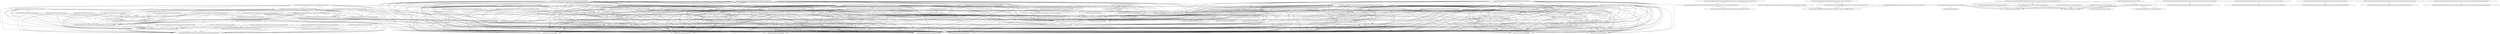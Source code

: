 digraph G {
  "org.jfree.data.xy$XYIntervalSeries#add(double,double,double,double,double,double)" -> "org.jfree.data.general$AbstractDataset#notifyListeners(org.jfree.data.event.DatasetChangeEvent)";
  "org.jfree.data.xy$XYIntervalSeries#add(double,double,double,double,double,double)" -> "org.jfree.data$ComparableObjectSeries#getItemCount()";
  "org.jfree.data.xy$XYIntervalSeries#add(double,double,double,double,double,double)" -> "org.jfree.data.general$Series#fireSeriesChanged()";
  "org.jfree.data.xy$XYIntervalSeries#add(double,double,double,double,double,double)" -> "org.jfree.data$ComparableObjectItem#getComparable()";
  "org.jfree.data.xy$XYIntervalSeries#add(double,double,double,double,double,double)" -> "org.jfree.data.general$AbstractSeriesDataset#seriesChanged(org.jfree.data.event.SeriesChangeEvent)";
  "org.jfree.data.xy$XYIntervalSeries#add(double,double,double,double,double,double)" -> "org.jfree.data.general$Series#notifyListeners(org.jfree.data.event.SeriesChangeEvent)";
  "org.jfree.data.xy$XYIntervalSeries#add(double,double,double,double,double,double)" -> "org.jfree.data$ComparableObjectItem#compareTo(java.lang.Object)";
  "org.jfree.data.xy$XYIntervalSeries#add(double,double,double,double,double,double)" -> "org.jfree.data$ComparableObjectSeries#indexOf(java.lang.Comparable)";
  "org.jfree.data.xy$XYIntervalSeries#add(double,double,double,double,double,double)" -> "org.jfree.data.general$AbstractDataset#fireDatasetChanged(org.jfree.chart.event.DatasetChangeInfo)";
  "org.jfree.data.xy$XYIntervalSeries#add(double,double,double,double,double,double)" -> "org.jfree.data$ComparableObjectItem#equals(java.lang.Object)";
  "org.jfree.data.xy$XYIntervalSeries#add(double,double,double,double,double,double)" -> "org.jfree.data$ComparableObjectSeries#add(org.jfree.data.ComparableObjectItem,boolean)";
  "org.jfree.data.general$Series#fireSeriesChanged()" -> "org.jfree.data.general$AbstractDataset#notifyListeners(org.jfree.data.event.DatasetChangeEvent)";
  "org.jfree.data.general$Series#fireSeriesChanged()" -> "org.jfree.data.general$AbstractSeriesDataset#seriesChanged(org.jfree.data.event.SeriesChangeEvent)";
  "org.jfree.data.general$Series#fireSeriesChanged()" -> "org.jfree.data.general$Series#notifyListeners(org.jfree.data.event.SeriesChangeEvent)";
  "org.jfree.data.general$Series#fireSeriesChanged()" -> "org.jfree.data.general$AbstractDataset#fireDatasetChanged(org.jfree.chart.event.DatasetChangeInfo)";
  "org.jfree.data.general$AbstractSeriesDataset#seriesChanged(org.jfree.data.event.SeriesChangeEvent)" -> "org.jfree.data.general$AbstractDataset#notifyListeners(org.jfree.data.event.DatasetChangeEvent)";
  "org.jfree.data.general$AbstractSeriesDataset#seriesChanged(org.jfree.data.event.SeriesChangeEvent)" -> "org.jfree.data.general$AbstractDataset#fireDatasetChanged(org.jfree.chart.event.DatasetChangeInfo)";
  "org.jfree.data.general$Series#notifyListeners(org.jfree.data.event.SeriesChangeEvent)" -> "org.jfree.data.general$AbstractDataset#notifyListeners(org.jfree.data.event.DatasetChangeEvent)";
  "org.jfree.data.general$Series#notifyListeners(org.jfree.data.event.SeriesChangeEvent)" -> "org.jfree.data.general$AbstractSeriesDataset#seriesChanged(org.jfree.data.event.SeriesChangeEvent)";
  "org.jfree.data.general$Series#notifyListeners(org.jfree.data.event.SeriesChangeEvent)" -> "org.jfree.data.general$AbstractDataset#fireDatasetChanged(org.jfree.chart.event.DatasetChangeInfo)";
  "org.jfree.data$ComparableObjectSeries#indexOf(java.lang.Comparable)" -> "org.jfree.data$ComparableObjectItem#getComparable()";
  "org.jfree.data$ComparableObjectSeries#indexOf(java.lang.Comparable)" -> "org.jfree.data$ComparableObjectItem#equals(java.lang.Object)";
  "org.jfree.data.general$AbstractDataset#fireDatasetChanged(org.jfree.chart.event.DatasetChangeInfo)" -> "org.jfree.data.general$AbstractDataset#notifyListeners(org.jfree.data.event.DatasetChangeEvent)";
  "org.jfree.data$ComparableObjectSeries#add(org.jfree.data.ComparableObjectItem,boolean)" -> "org.jfree.data.general$AbstractDataset#notifyListeners(org.jfree.data.event.DatasetChangeEvent)";
  "org.jfree.data$ComparableObjectSeries#add(org.jfree.data.ComparableObjectItem,boolean)" -> "org.jfree.data$ComparableObjectSeries#getItemCount()";
  "org.jfree.data$ComparableObjectSeries#add(org.jfree.data.ComparableObjectItem,boolean)" -> "org.jfree.data.general$Series#fireSeriesChanged()";
  "org.jfree.data$ComparableObjectSeries#add(org.jfree.data.ComparableObjectItem,boolean)" -> "org.jfree.data$ComparableObjectItem#getComparable()";
  "org.jfree.data$ComparableObjectSeries#add(org.jfree.data.ComparableObjectItem,boolean)" -> "org.jfree.data.general$AbstractSeriesDataset#seriesChanged(org.jfree.data.event.SeriesChangeEvent)";
  "org.jfree.data$ComparableObjectSeries#add(org.jfree.data.ComparableObjectItem,boolean)" -> "org.jfree.data.general$Series#notifyListeners(org.jfree.data.event.SeriesChangeEvent)";
  "org.jfree.data$ComparableObjectSeries#add(org.jfree.data.ComparableObjectItem,boolean)" -> "org.jfree.data$ComparableObjectItem#compareTo(java.lang.Object)";
  "org.jfree.data$ComparableObjectSeries#add(org.jfree.data.ComparableObjectItem,boolean)" -> "org.jfree.data$ComparableObjectSeries#indexOf(java.lang.Comparable)";
  "org.jfree.data$ComparableObjectSeries#add(org.jfree.data.ComparableObjectItem,boolean)" -> "org.jfree.data.general$AbstractDataset#fireDatasetChanged(org.jfree.chart.event.DatasetChangeInfo)";
  "org.jfree.data$ComparableObjectSeries#add(org.jfree.data.ComparableObjectItem,boolean)" -> "org.jfree.data$ComparableObjectItem#equals(java.lang.Object)";
  "org.jfree.data.xy$XYIntervalSeriesCollection#getItemCount(int)" -> "org.jfree.data$ComparableObjectSeries#getItemCount()";
  "org.jfree.data.xy$XYIntervalSeriesCollection#getItemCount(int)" -> "org.jfree.data.xy$XYIntervalSeriesCollection#getSeries(int)";
  "org.jfree.data.xy$XYIntervalSeriesCollection#getItemCount(int)" -> "org.jfree.data.xy$XYIntervalSeriesCollection#getSeriesCount()";
  "org.jfree.data.xy$XYIntervalSeriesCollection#getSeries(int)" -> "org.jfree.data.xy$XYIntervalSeriesCollection#getSeriesCount()";
  "org.jfree.data.general$DatasetUtilities#createConsolidatedPieDataset(org.jfree.data.pie.PieDataset,java.lang.Comparable,double,int)" -> "org.jfree.data.general$DatasetUtilities#calculatePieDatasetTotal(org.jfree.data.pie.PieDataset)";
  "org.jfree.data.xy$XYIntervalDataItem#getYValue()" -> "org.jfree.data.xy$XYInterval#getY()";
  "org.jfree.data.xy$XYIntervalDataItem#getYValue()" -> "org.jfree.data$ComparableObjectItem#getObject()";
  "org.jfree.data$ComparableObjectSeries#setMaximumItemCount(int)" -> "org.jfree.data.general$AbstractDataset#notifyListeners(org.jfree.data.event.DatasetChangeEvent)";
  "org.jfree.data$ComparableObjectSeries#setMaximumItemCount(int)" -> "org.jfree.data.general$Series#fireSeriesChanged()";
  "org.jfree.data$ComparableObjectSeries#setMaximumItemCount(int)" -> "org.jfree.data.general$AbstractSeriesDataset#seriesChanged(org.jfree.data.event.SeriesChangeEvent)";
  "org.jfree.data$ComparableObjectSeries#setMaximumItemCount(int)" -> "org.jfree.data.general$Series#notifyListeners(org.jfree.data.event.SeriesChangeEvent)";
  "org.jfree.data$ComparableObjectSeries#setMaximumItemCount(int)" -> "org.jfree.data.general$AbstractDataset#fireDatasetChanged(org.jfree.chart.event.DatasetChangeInfo)";
  "org.jfree.data$ComparableObjectSeries#equals(java.lang.Object)" -> "org.jfree.data.general$Series#getDescription()";
  "org.jfree.data$ComparableObjectSeries#equals(java.lang.Object)" -> "org.jfree.data.general$Series#getKey()";
  "org.jfree.data$ComparableObjectSeries#equals(java.lang.Object)" -> "org.jfree.data.general$Series#equals(java.lang.Object)";
  "org.jfree.data$ComparableObjectSeries#equals(java.lang.Object)" -> "org.jfree.data$ComparableObjectItem#equals(java.lang.Object)";
  "org.jfree.data.general$Series#equals(java.lang.Object)" -> "org.jfree.data.general$Series#getDescription()";
  "org.jfree.data.general$Series#equals(java.lang.Object)" -> "org.jfree.data.general$Series#getKey()";
  "org.jfree.data.general$Series#equals(java.lang.Object)" -> "org.jfree.data$ComparableObjectItem#equals(java.lang.Object)";
  "org.jfree.data$ComparableObjectSeries#remove(java.lang.Comparable)" -> "org.jfree.data.general$AbstractDataset#notifyListeners(org.jfree.data.event.DatasetChangeEvent)";
  "org.jfree.data$ComparableObjectSeries#remove(java.lang.Comparable)" -> "org.jfree.data$ComparableObjectSeries#remove(int)";
  "org.jfree.data$ComparableObjectSeries#remove(java.lang.Comparable)" -> "org.jfree.data.general$Series#fireSeriesChanged()";
  "org.jfree.data$ComparableObjectSeries#remove(java.lang.Comparable)" -> "org.jfree.data$ComparableObjectItem#getComparable()";
  "org.jfree.data$ComparableObjectSeries#remove(java.lang.Comparable)" -> "org.jfree.data.general$AbstractSeriesDataset#seriesChanged(org.jfree.data.event.SeriesChangeEvent)";
  "org.jfree.data$ComparableObjectSeries#remove(java.lang.Comparable)" -> "org.jfree.data.general$Series#notifyListeners(org.jfree.data.event.SeriesChangeEvent)";
  "org.jfree.data$ComparableObjectSeries#remove(java.lang.Comparable)" -> "org.jfree.data$ComparableObjectSeries#indexOf(java.lang.Comparable)";
  "org.jfree.data$ComparableObjectSeries#remove(java.lang.Comparable)" -> "org.jfree.data.general$AbstractDataset#fireDatasetChanged(org.jfree.chart.event.DatasetChangeInfo)";
  "org.jfree.data$ComparableObjectSeries#remove(java.lang.Comparable)" -> "org.jfree.data$ComparableObjectItem#equals(java.lang.Object)";
  "org.jfree.data$ComparableObjectSeries#remove(int)" -> "org.jfree.data.general$AbstractDataset#notifyListeners(org.jfree.data.event.DatasetChangeEvent)";
  "org.jfree.data$ComparableObjectSeries#remove(int)" -> "org.jfree.data.general$Series#fireSeriesChanged()";
  "org.jfree.data$ComparableObjectSeries#remove(int)" -> "org.jfree.data.general$AbstractSeriesDataset#seriesChanged(org.jfree.data.event.SeriesChangeEvent)";
  "org.jfree.data$ComparableObjectSeries#remove(int)" -> "org.jfree.data.general$Series#notifyListeners(org.jfree.data.event.SeriesChangeEvent)";
  "org.jfree.data$ComparableObjectSeries#remove(int)" -> "org.jfree.data.general$AbstractDataset#fireDatasetChanged(org.jfree.chart.event.DatasetChangeInfo)";
  "org.jfree.data.xy$XYIntervalSeriesCollection#removeSeries(int)" -> "org.jfree.data.general$AbstractDataset#notifyListeners(org.jfree.data.event.DatasetChangeEvent)";
  "org.jfree.data.xy$XYIntervalSeriesCollection#removeSeries(int)" -> "org.jfree.data.xy$XYIntervalSeriesCollection#getSeriesCount()";
  "org.jfree.data.xy$XYIntervalSeriesCollection#removeSeries(int)" -> "org.jfree.data.general$AbstractDataset#fireDatasetChanged(org.jfree.chart.event.DatasetChangeInfo)";
  "org.jfree.data.xy$XYIntervalSeriesCollection#removeSeries(int)" -> "org.jfree.data.general$Series#removeChangeListener(org.jfree.data.event.SeriesChangeListener)";
  "org.jfree.data.general$DatasetUtilities#findRangeBounds(org.jfree.data.xy.XYDataset)" -> "org.jfree.data.xy$XYIntervalSeriesCollection#getItemCount(int)";
  "org.jfree.data.general$DatasetUtilities#findRangeBounds(org.jfree.data.xy.XYDataset)" -> "org.jfree.data.xy$XYIntervalDataItem#getYValue()";
  "org.jfree.data.general$DatasetUtilities#findRangeBounds(org.jfree.data.xy.XYDataset)" -> "org.jfree.data.general$DatasetUtilities#iterateRangeBounds(org.jfree.data.xy.XYDataset,boolean)";
  "org.jfree.data.general$DatasetUtilities#findRangeBounds(org.jfree.data.xy.XYDataset)" -> "org.jfree.data$ComparableObjectSeries#getDataItem(int)";
  "org.jfree.data.general$DatasetUtilities#findRangeBounds(org.jfree.data.xy.XYDataset)" -> "org.jfree.data$ComparableObjectSeries#getItemCount()";
  "org.jfree.data.general$DatasetUtilities#findRangeBounds(org.jfree.data.xy.XYDataset)" -> "org.jfree.data.xy$XYIntervalSeriesCollection#getStartYValue(int,int)";
  "org.jfree.data.general$DatasetUtilities#findRangeBounds(org.jfree.data.xy.XYDataset)" -> "org.jfree.data.xy$XYIntervalDataItem#getYHighValue()";
  "org.jfree.data.general$DatasetUtilities#findRangeBounds(org.jfree.data.xy.XYDataset)" -> "org.jfree.data.xy$XYIntervalSeriesCollection#getStartY(int,int)";
  "org.jfree.data.general$DatasetUtilities#findRangeBounds(org.jfree.data.xy.XYDataset)" -> "org.jfree.data.xy$AbstractIntervalXYDataset#getEndYValue(int,int)";
  "org.jfree.data.general$DatasetUtilities#findRangeBounds(org.jfree.data.xy.XYDataset)" -> "org.jfree.data.xy$XYIntervalSeriesCollection#getEndY(int,int)";
  "org.jfree.data.general$DatasetUtilities#findRangeBounds(org.jfree.data.xy.XYDataset)" -> "org.jfree.data.xy$XYIntervalSeries#getDataItem(int)";
  "org.jfree.data.general$DatasetUtilities#findRangeBounds(org.jfree.data.xy.XYDataset)" -> "org.jfree.data.xy$XYIntervalSeriesCollection#getSeries(int)";
  "org.jfree.data.general$DatasetUtilities#findRangeBounds(org.jfree.data.xy.XYDataset)" -> "org.jfree.data.xy$XYIntervalSeries#getYValue(int)";
  "org.jfree.data.general$DatasetUtilities#findRangeBounds(org.jfree.data.xy.XYDataset)" -> "org.jfree.data.xy$XYIntervalSeriesCollection#getY(int,int)";
  "org.jfree.data.general$DatasetUtilities#findRangeBounds(org.jfree.data.xy.XYDataset)" -> "org.jfree.data.xy$XYInterval#getYLow()";
  "org.jfree.data.general$DatasetUtilities#findRangeBounds(org.jfree.data.xy.XYDataset)" -> "org.jfree.data.xy$XYIntervalDataItem#getYLowValue()";
  "org.jfree.data.general$DatasetUtilities#findRangeBounds(org.jfree.data.xy.XYDataset)" -> "org.jfree.data.xy$XYIntervalSeriesCollection#getSeriesCount()";
  "org.jfree.data.general$DatasetUtilities#findRangeBounds(org.jfree.data.xy.XYDataset)" -> "org.jfree.data.xy$AbstractIntervalXYDataset#getStartYValue(int,int)";
  "org.jfree.data.general$DatasetUtilities#findRangeBounds(org.jfree.data.xy.XYDataset)" -> "org.jfree.data.general$DatasetUtilities#findRangeBounds(org.jfree.data.xy.XYDataset,boolean)";
  "org.jfree.data.general$DatasetUtilities#findRangeBounds(org.jfree.data.xy.XYDataset)" -> "org.jfree.data.xy$XYInterval#getY()";
  "org.jfree.data.general$DatasetUtilities#findRangeBounds(org.jfree.data.xy.XYDataset)" -> "org.jfree.data.xy$XYIntervalSeries#getYHighValue(int)";
  "org.jfree.data.general$DatasetUtilities#findRangeBounds(org.jfree.data.xy.XYDataset)" -> "org.jfree.data.xy$AbstractXYDataset#getYValue(int,int)";
  "org.jfree.data.general$DatasetUtilities#findRangeBounds(org.jfree.data.xy.XYDataset)" -> "org.jfree.data.xy$XYIntervalSeriesCollection#getYValue(int,int)";
  "org.jfree.data.general$DatasetUtilities#findRangeBounds(org.jfree.data.xy.XYDataset)" -> "org.jfree.data.xy$XYIntervalSeries#getYLowValue(int)";
  "org.jfree.data.general$DatasetUtilities#findRangeBounds(org.jfree.data.xy.XYDataset)" -> "org.jfree.data$ComparableObjectItem#getObject()";
  "org.jfree.data.general$DatasetUtilities#findRangeBounds(org.jfree.data.xy.XYDataset)" -> "org.jfree.data.xy$XYInterval#getYHigh()";
  "org.jfree.data.general$DatasetUtilities#findRangeBounds(org.jfree.data.xy.XYDataset)" -> "org.jfree.data.xy$XYIntervalSeriesCollection#getEndYValue(int,int)";
  "org.jfree.data.general$DatasetUtilities#iterateRangeBounds(org.jfree.data.xy.XYDataset,boolean)" -> "org.jfree.data.xy$XYIntervalSeriesCollection#getItemCount(int)";
  "org.jfree.data.general$DatasetUtilities#iterateRangeBounds(org.jfree.data.xy.XYDataset,boolean)" -> "org.jfree.data.xy$XYIntervalDataItem#getYValue()";
  "org.jfree.data.general$DatasetUtilities#iterateRangeBounds(org.jfree.data.xy.XYDataset,boolean)" -> "org.jfree.data$ComparableObjectSeries#getDataItem(int)";
  "org.jfree.data.general$DatasetUtilities#iterateRangeBounds(org.jfree.data.xy.XYDataset,boolean)" -> "org.jfree.data$ComparableObjectSeries#getItemCount()";
  "org.jfree.data.general$DatasetUtilities#iterateRangeBounds(org.jfree.data.xy.XYDataset,boolean)" -> "org.jfree.data.xy$XYIntervalSeriesCollection#getStartYValue(int,int)";
  "org.jfree.data.general$DatasetUtilities#iterateRangeBounds(org.jfree.data.xy.XYDataset,boolean)" -> "org.jfree.data.xy$XYIntervalDataItem#getYHighValue()";
  "org.jfree.data.general$DatasetUtilities#iterateRangeBounds(org.jfree.data.xy.XYDataset,boolean)" -> "org.jfree.data.xy$XYIntervalSeriesCollection#getStartY(int,int)";
  "org.jfree.data.general$DatasetUtilities#iterateRangeBounds(org.jfree.data.xy.XYDataset,boolean)" -> "org.jfree.data.xy$AbstractIntervalXYDataset#getEndYValue(int,int)";
  "org.jfree.data.general$DatasetUtilities#iterateRangeBounds(org.jfree.data.xy.XYDataset,boolean)" -> "org.jfree.data.xy$XYIntervalSeriesCollection#getEndY(int,int)";
  "org.jfree.data.general$DatasetUtilities#iterateRangeBounds(org.jfree.data.xy.XYDataset,boolean)" -> "org.jfree.data.xy$XYIntervalSeries#getDataItem(int)";
  "org.jfree.data.general$DatasetUtilities#iterateRangeBounds(org.jfree.data.xy.XYDataset,boolean)" -> "org.jfree.data.xy$XYIntervalSeriesCollection#getSeries(int)";
  "org.jfree.data.general$DatasetUtilities#iterateRangeBounds(org.jfree.data.xy.XYDataset,boolean)" -> "org.jfree.data.xy$XYIntervalSeries#getYValue(int)";
  "org.jfree.data.general$DatasetUtilities#iterateRangeBounds(org.jfree.data.xy.XYDataset,boolean)" -> "org.jfree.data.xy$XYIntervalSeriesCollection#getY(int,int)";
  "org.jfree.data.general$DatasetUtilities#iterateRangeBounds(org.jfree.data.xy.XYDataset,boolean)" -> "org.jfree.data.xy$XYInterval#getYLow()";
  "org.jfree.data.general$DatasetUtilities#iterateRangeBounds(org.jfree.data.xy.XYDataset,boolean)" -> "org.jfree.data.xy$XYIntervalDataItem#getYLowValue()";
  "org.jfree.data.general$DatasetUtilities#iterateRangeBounds(org.jfree.data.xy.XYDataset,boolean)" -> "org.jfree.data.xy$XYIntervalSeriesCollection#getSeriesCount()";
  "org.jfree.data.general$DatasetUtilities#iterateRangeBounds(org.jfree.data.xy.XYDataset,boolean)" -> "org.jfree.data.xy$AbstractIntervalXYDataset#getStartYValue(int,int)";
  "org.jfree.data.general$DatasetUtilities#iterateRangeBounds(org.jfree.data.xy.XYDataset,boolean)" -> "org.jfree.data.xy$XYInterval#getY()";
  "org.jfree.data.general$DatasetUtilities#iterateRangeBounds(org.jfree.data.xy.XYDataset,boolean)" -> "org.jfree.data.xy$XYIntervalSeries#getYHighValue(int)";
  "org.jfree.data.general$DatasetUtilities#iterateRangeBounds(org.jfree.data.xy.XYDataset,boolean)" -> "org.jfree.data.xy$AbstractXYDataset#getYValue(int,int)";
  "org.jfree.data.general$DatasetUtilities#iterateRangeBounds(org.jfree.data.xy.XYDataset,boolean)" -> "org.jfree.data.xy$XYIntervalSeriesCollection#getYValue(int,int)";
  "org.jfree.data.general$DatasetUtilities#iterateRangeBounds(org.jfree.data.xy.XYDataset,boolean)" -> "org.jfree.data.xy$XYIntervalSeries#getYLowValue(int)";
  "org.jfree.data.general$DatasetUtilities#iterateRangeBounds(org.jfree.data.xy.XYDataset,boolean)" -> "org.jfree.data$ComparableObjectItem#getObject()";
  "org.jfree.data.general$DatasetUtilities#iterateRangeBounds(org.jfree.data.xy.XYDataset,boolean)" -> "org.jfree.data.xy$XYInterval#getYHigh()";
  "org.jfree.data.general$DatasetUtilities#iterateRangeBounds(org.jfree.data.xy.XYDataset,boolean)" -> "org.jfree.data.xy$XYIntervalSeriesCollection#getEndYValue(int,int)";
  "org.jfree.data.xy$XYIntervalSeriesCollection#getStartYValue(int,int)" -> "org.jfree.data$ComparableObjectSeries#getDataItem(int)";
  "org.jfree.data.xy$XYIntervalSeriesCollection#getStartYValue(int,int)" -> "org.jfree.data.xy$XYIntervalSeries#getDataItem(int)";
  "org.jfree.data.xy$XYIntervalSeriesCollection#getStartYValue(int,int)" -> "org.jfree.data.xy$XYInterval#getYLow()";
  "org.jfree.data.xy$XYIntervalSeriesCollection#getStartYValue(int,int)" -> "org.jfree.data.xy$XYIntervalDataItem#getYLowValue()";
  "org.jfree.data.xy$XYIntervalSeriesCollection#getStartYValue(int,int)" -> "org.jfree.data.xy$XYIntervalSeries#getYLowValue(int)";
  "org.jfree.data.xy$XYIntervalSeriesCollection#getStartYValue(int,int)" -> "org.jfree.data$ComparableObjectItem#getObject()";
  "org.jfree.data.xy$XYIntervalDataItem#getYHighValue()" -> "org.jfree.data$ComparableObjectItem#getObject()";
  "org.jfree.data.xy$XYIntervalDataItem#getYHighValue()" -> "org.jfree.data.xy$XYInterval#getYHigh()";
  "org.jfree.data.xy$XYIntervalSeriesCollection#getStartY(int,int)" -> "org.jfree.data$ComparableObjectSeries#getDataItem(int)";
  "org.jfree.data.xy$XYIntervalSeriesCollection#getStartY(int,int)" -> "org.jfree.data.xy$XYIntervalSeriesCollection#getStartYValue(int,int)";
  "org.jfree.data.xy$XYIntervalSeriesCollection#getStartY(int,int)" -> "org.jfree.data.xy$XYIntervalSeries#getDataItem(int)";
  "org.jfree.data.xy$XYIntervalSeriesCollection#getStartY(int,int)" -> "org.jfree.data.xy$XYInterval#getYLow()";
  "org.jfree.data.xy$XYIntervalSeriesCollection#getStartY(int,int)" -> "org.jfree.data.xy$XYIntervalDataItem#getYLowValue()";
  "org.jfree.data.xy$XYIntervalSeriesCollection#getStartY(int,int)" -> "org.jfree.data.xy$XYIntervalSeries#getYLowValue(int)";
  "org.jfree.data.xy$XYIntervalSeriesCollection#getStartY(int,int)" -> "org.jfree.data$ComparableObjectItem#getObject()";
  "org.jfree.data.xy$AbstractIntervalXYDataset#getEndYValue(int,int)" -> "org.jfree.data$ComparableObjectSeries#getDataItem(int)";
  "org.jfree.data.xy$AbstractIntervalXYDataset#getEndYValue(int,int)" -> "org.jfree.data.xy$XYIntervalDataItem#getYHighValue()";
  "org.jfree.data.xy$AbstractIntervalXYDataset#getEndYValue(int,int)" -> "org.jfree.data.xy$XYIntervalSeriesCollection#getEndY(int,int)";
  "org.jfree.data.xy$AbstractIntervalXYDataset#getEndYValue(int,int)" -> "org.jfree.data.xy$XYIntervalSeries#getDataItem(int)";
  "org.jfree.data.xy$AbstractIntervalXYDataset#getEndYValue(int,int)" -> "org.jfree.data.xy$XYIntervalSeries#getYHighValue(int)";
  "org.jfree.data.xy$AbstractIntervalXYDataset#getEndYValue(int,int)" -> "org.jfree.data$ComparableObjectItem#getObject()";
  "org.jfree.data.xy$AbstractIntervalXYDataset#getEndYValue(int,int)" -> "org.jfree.data.xy$XYInterval#getYHigh()";
  "org.jfree.data.xy$AbstractIntervalXYDataset#getEndYValue(int,int)" -> "org.jfree.data.xy$XYIntervalSeriesCollection#getEndYValue(int,int)";
  "org.jfree.data.xy$XYIntervalSeriesCollection#getEndY(int,int)" -> "org.jfree.data$ComparableObjectSeries#getDataItem(int)";
  "org.jfree.data.xy$XYIntervalSeriesCollection#getEndY(int,int)" -> "org.jfree.data.xy$XYIntervalDataItem#getYHighValue()";
  "org.jfree.data.xy$XYIntervalSeriesCollection#getEndY(int,int)" -> "org.jfree.data.xy$XYIntervalSeries#getDataItem(int)";
  "org.jfree.data.xy$XYIntervalSeriesCollection#getEndY(int,int)" -> "org.jfree.data.xy$XYIntervalSeries#getYHighValue(int)";
  "org.jfree.data.xy$XYIntervalSeriesCollection#getEndY(int,int)" -> "org.jfree.data$ComparableObjectItem#getObject()";
  "org.jfree.data.xy$XYIntervalSeriesCollection#getEndY(int,int)" -> "org.jfree.data.xy$XYInterval#getYHigh()";
  "org.jfree.data.xy$XYIntervalSeriesCollection#getEndY(int,int)" -> "org.jfree.data.xy$XYIntervalSeriesCollection#getEndYValue(int,int)";
  "org.jfree.data.xy$XYIntervalSeries#getDataItem(int)" -> "org.jfree.data$ComparableObjectSeries#getDataItem(int)";
  "org.jfree.data.xy$XYIntervalSeries#getYValue(int)" -> "org.jfree.data.xy$XYIntervalDataItem#getYValue()";
  "org.jfree.data.xy$XYIntervalSeries#getYValue(int)" -> "org.jfree.data$ComparableObjectSeries#getDataItem(int)";
  "org.jfree.data.xy$XYIntervalSeries#getYValue(int)" -> "org.jfree.data.xy$XYIntervalSeries#getDataItem(int)";
  "org.jfree.data.xy$XYIntervalSeries#getYValue(int)" -> "org.jfree.data.xy$XYInterval#getY()";
  "org.jfree.data.xy$XYIntervalSeries#getYValue(int)" -> "org.jfree.data$ComparableObjectItem#getObject()";
  "org.jfree.data.xy$XYIntervalSeriesCollection#getY(int,int)" -> "org.jfree.data.xy$XYIntervalDataItem#getYValue()";
  "org.jfree.data.xy$XYIntervalSeriesCollection#getY(int,int)" -> "org.jfree.data$ComparableObjectSeries#getDataItem(int)";
  "org.jfree.data.xy$XYIntervalSeriesCollection#getY(int,int)" -> "org.jfree.data.xy$XYIntervalSeries#getDataItem(int)";
  "org.jfree.data.xy$XYIntervalSeriesCollection#getY(int,int)" -> "org.jfree.data.xy$XYIntervalSeries#getYValue(int)";
  "org.jfree.data.xy$XYIntervalSeriesCollection#getY(int,int)" -> "org.jfree.data.xy$XYInterval#getY()";
  "org.jfree.data.xy$XYIntervalSeriesCollection#getY(int,int)" -> "org.jfree.data.xy$XYIntervalSeriesCollection#getYValue(int,int)";
  "org.jfree.data.xy$XYIntervalSeriesCollection#getY(int,int)" -> "org.jfree.data$ComparableObjectItem#getObject()";
  "org.jfree.data.xy$XYIntervalDataItem#getYLowValue()" -> "org.jfree.data.xy$XYInterval#getYLow()";
  "org.jfree.data.xy$XYIntervalDataItem#getYLowValue()" -> "org.jfree.data$ComparableObjectItem#getObject()";
  "org.jfree.data.xy$AbstractIntervalXYDataset#getStartYValue(int,int)" -> "org.jfree.data$ComparableObjectSeries#getDataItem(int)";
  "org.jfree.data.xy$AbstractIntervalXYDataset#getStartYValue(int,int)" -> "org.jfree.data.xy$XYIntervalSeriesCollection#getStartYValue(int,int)";
  "org.jfree.data.xy$AbstractIntervalXYDataset#getStartYValue(int,int)" -> "org.jfree.data.xy$XYIntervalSeriesCollection#getStartY(int,int)";
  "org.jfree.data.xy$AbstractIntervalXYDataset#getStartYValue(int,int)" -> "org.jfree.data.xy$XYIntervalSeries#getDataItem(int)";
  "org.jfree.data.xy$AbstractIntervalXYDataset#getStartYValue(int,int)" -> "org.jfree.data.xy$XYInterval#getYLow()";
  "org.jfree.data.xy$AbstractIntervalXYDataset#getStartYValue(int,int)" -> "org.jfree.data.xy$XYIntervalDataItem#getYLowValue()";
  "org.jfree.data.xy$AbstractIntervalXYDataset#getStartYValue(int,int)" -> "org.jfree.data.xy$XYIntervalSeries#getYLowValue(int)";
  "org.jfree.data.xy$AbstractIntervalXYDataset#getStartYValue(int,int)" -> "org.jfree.data$ComparableObjectItem#getObject()";
  "org.jfree.data.general$DatasetUtilities#findRangeBounds(org.jfree.data.xy.XYDataset,boolean)" -> "org.jfree.data.xy$XYIntervalSeriesCollection#getItemCount(int)";
  "org.jfree.data.general$DatasetUtilities#findRangeBounds(org.jfree.data.xy.XYDataset,boolean)" -> "org.jfree.data.xy$XYIntervalDataItem#getYValue()";
  "org.jfree.data.general$DatasetUtilities#findRangeBounds(org.jfree.data.xy.XYDataset,boolean)" -> "org.jfree.data.general$DatasetUtilities#iterateRangeBounds(org.jfree.data.xy.XYDataset,boolean)";
  "org.jfree.data.general$DatasetUtilities#findRangeBounds(org.jfree.data.xy.XYDataset,boolean)" -> "org.jfree.data$ComparableObjectSeries#getDataItem(int)";
  "org.jfree.data.general$DatasetUtilities#findRangeBounds(org.jfree.data.xy.XYDataset,boolean)" -> "org.jfree.data$ComparableObjectSeries#getItemCount()";
  "org.jfree.data.general$DatasetUtilities#findRangeBounds(org.jfree.data.xy.XYDataset,boolean)" -> "org.jfree.data.xy$XYIntervalSeriesCollection#getStartYValue(int,int)";
  "org.jfree.data.general$DatasetUtilities#findRangeBounds(org.jfree.data.xy.XYDataset,boolean)" -> "org.jfree.data.xy$XYIntervalDataItem#getYHighValue()";
  "org.jfree.data.general$DatasetUtilities#findRangeBounds(org.jfree.data.xy.XYDataset,boolean)" -> "org.jfree.data.xy$XYIntervalSeriesCollection#getStartY(int,int)";
  "org.jfree.data.general$DatasetUtilities#findRangeBounds(org.jfree.data.xy.XYDataset,boolean)" -> "org.jfree.data.xy$AbstractIntervalXYDataset#getEndYValue(int,int)";
  "org.jfree.data.general$DatasetUtilities#findRangeBounds(org.jfree.data.xy.XYDataset,boolean)" -> "org.jfree.data.xy$XYIntervalSeriesCollection#getEndY(int,int)";
  "org.jfree.data.general$DatasetUtilities#findRangeBounds(org.jfree.data.xy.XYDataset,boolean)" -> "org.jfree.data.xy$XYIntervalSeries#getDataItem(int)";
  "org.jfree.data.general$DatasetUtilities#findRangeBounds(org.jfree.data.xy.XYDataset,boolean)" -> "org.jfree.data.xy$XYIntervalSeriesCollection#getSeries(int)";
  "org.jfree.data.general$DatasetUtilities#findRangeBounds(org.jfree.data.xy.XYDataset,boolean)" -> "org.jfree.data.xy$XYIntervalSeries#getYValue(int)";
  "org.jfree.data.general$DatasetUtilities#findRangeBounds(org.jfree.data.xy.XYDataset,boolean)" -> "org.jfree.data.xy$XYIntervalSeriesCollection#getY(int,int)";
  "org.jfree.data.general$DatasetUtilities#findRangeBounds(org.jfree.data.xy.XYDataset,boolean)" -> "org.jfree.data.xy$XYInterval#getYLow()";
  "org.jfree.data.general$DatasetUtilities#findRangeBounds(org.jfree.data.xy.XYDataset,boolean)" -> "org.jfree.data.xy$XYIntervalDataItem#getYLowValue()";
  "org.jfree.data.general$DatasetUtilities#findRangeBounds(org.jfree.data.xy.XYDataset,boolean)" -> "org.jfree.data.xy$XYIntervalSeriesCollection#getSeriesCount()";
  "org.jfree.data.general$DatasetUtilities#findRangeBounds(org.jfree.data.xy.XYDataset,boolean)" -> "org.jfree.data.xy$AbstractIntervalXYDataset#getStartYValue(int,int)";
  "org.jfree.data.general$DatasetUtilities#findRangeBounds(org.jfree.data.xy.XYDataset,boolean)" -> "org.jfree.data.xy$XYInterval#getY()";
  "org.jfree.data.general$DatasetUtilities#findRangeBounds(org.jfree.data.xy.XYDataset,boolean)" -> "org.jfree.data.xy$XYIntervalSeries#getYHighValue(int)";
  "org.jfree.data.general$DatasetUtilities#findRangeBounds(org.jfree.data.xy.XYDataset,boolean)" -> "org.jfree.data.xy$AbstractXYDataset#getYValue(int,int)";
  "org.jfree.data.general$DatasetUtilities#findRangeBounds(org.jfree.data.xy.XYDataset,boolean)" -> "org.jfree.data.xy$XYIntervalSeriesCollection#getYValue(int,int)";
  "org.jfree.data.general$DatasetUtilities#findRangeBounds(org.jfree.data.xy.XYDataset,boolean)" -> "org.jfree.data.xy$XYIntervalSeries#getYLowValue(int)";
  "org.jfree.data.general$DatasetUtilities#findRangeBounds(org.jfree.data.xy.XYDataset,boolean)" -> "org.jfree.data$ComparableObjectItem#getObject()";
  "org.jfree.data.general$DatasetUtilities#findRangeBounds(org.jfree.data.xy.XYDataset,boolean)" -> "org.jfree.data.xy$XYInterval#getYHigh()";
  "org.jfree.data.general$DatasetUtilities#findRangeBounds(org.jfree.data.xy.XYDataset,boolean)" -> "org.jfree.data.xy$XYIntervalSeriesCollection#getEndYValue(int,int)";
  "org.jfree.data.xy$XYIntervalSeries#getYHighValue(int)" -> "org.jfree.data$ComparableObjectSeries#getDataItem(int)";
  "org.jfree.data.xy$XYIntervalSeries#getYHighValue(int)" -> "org.jfree.data.xy$XYIntervalDataItem#getYHighValue()";
  "org.jfree.data.xy$XYIntervalSeries#getYHighValue(int)" -> "org.jfree.data.xy$XYIntervalSeries#getDataItem(int)";
  "org.jfree.data.xy$XYIntervalSeries#getYHighValue(int)" -> "org.jfree.data$ComparableObjectItem#getObject()";
  "org.jfree.data.xy$XYIntervalSeries#getYHighValue(int)" -> "org.jfree.data.xy$XYInterval#getYHigh()";
  "org.jfree.data.xy$AbstractXYDataset#getYValue(int,int)" -> "org.jfree.data.xy$XYIntervalDataItem#getYValue()";
  "org.jfree.data.xy$AbstractXYDataset#getYValue(int,int)" -> "org.jfree.data$ComparableObjectSeries#getDataItem(int)";
  "org.jfree.data.xy$AbstractXYDataset#getYValue(int,int)" -> "org.jfree.data.xy$XYIntervalSeries#getDataItem(int)";
  "org.jfree.data.xy$AbstractXYDataset#getYValue(int,int)" -> "org.jfree.data.xy$XYIntervalSeries#getYValue(int)";
  "org.jfree.data.xy$AbstractXYDataset#getYValue(int,int)" -> "org.jfree.data.xy$XYIntervalSeriesCollection#getY(int,int)";
  "org.jfree.data.xy$AbstractXYDataset#getYValue(int,int)" -> "org.jfree.data.xy$XYInterval#getY()";
  "org.jfree.data.xy$AbstractXYDataset#getYValue(int,int)" -> "org.jfree.data.xy$XYIntervalSeriesCollection#getYValue(int,int)";
  "org.jfree.data.xy$AbstractXYDataset#getYValue(int,int)" -> "org.jfree.data$ComparableObjectItem#getObject()";
  "org.jfree.data.xy$XYIntervalSeriesCollection#getYValue(int,int)" -> "org.jfree.data.xy$XYIntervalDataItem#getYValue()";
  "org.jfree.data.xy$XYIntervalSeriesCollection#getYValue(int,int)" -> "org.jfree.data$ComparableObjectSeries#getDataItem(int)";
  "org.jfree.data.xy$XYIntervalSeriesCollection#getYValue(int,int)" -> "org.jfree.data.xy$XYIntervalSeries#getDataItem(int)";
  "org.jfree.data.xy$XYIntervalSeriesCollection#getYValue(int,int)" -> "org.jfree.data.xy$XYIntervalSeries#getYValue(int)";
  "org.jfree.data.xy$XYIntervalSeriesCollection#getYValue(int,int)" -> "org.jfree.data.xy$XYInterval#getY()";
  "org.jfree.data.xy$XYIntervalSeriesCollection#getYValue(int,int)" -> "org.jfree.data$ComparableObjectItem#getObject()";
  "org.jfree.data.xy$XYIntervalSeries#getYLowValue(int)" -> "org.jfree.data$ComparableObjectSeries#getDataItem(int)";
  "org.jfree.data.xy$XYIntervalSeries#getYLowValue(int)" -> "org.jfree.data.xy$XYIntervalSeries#getDataItem(int)";
  "org.jfree.data.xy$XYIntervalSeries#getYLowValue(int)" -> "org.jfree.data.xy$XYInterval#getYLow()";
  "org.jfree.data.xy$XYIntervalSeries#getYLowValue(int)" -> "org.jfree.data.xy$XYIntervalDataItem#getYLowValue()";
  "org.jfree.data.xy$XYIntervalSeries#getYLowValue(int)" -> "org.jfree.data$ComparableObjectItem#getObject()";
  "org.jfree.data.xy$XYIntervalSeriesCollection#getEndYValue(int,int)" -> "org.jfree.data$ComparableObjectSeries#getDataItem(int)";
  "org.jfree.data.xy$XYIntervalSeriesCollection#getEndYValue(int,int)" -> "org.jfree.data.xy$XYIntervalDataItem#getYHighValue()";
  "org.jfree.data.xy$XYIntervalSeriesCollection#getEndYValue(int,int)" -> "org.jfree.data.xy$XYIntervalSeries#getDataItem(int)";
  "org.jfree.data.xy$XYIntervalSeriesCollection#getEndYValue(int,int)" -> "org.jfree.data.xy$XYIntervalSeries#getYHighValue(int)";
  "org.jfree.data.xy$XYIntervalSeriesCollection#getEndYValue(int,int)" -> "org.jfree.data$ComparableObjectItem#getObject()";
  "org.jfree.data.xy$XYIntervalSeriesCollection#getEndYValue(int,int)" -> "org.jfree.data.xy$XYInterval#getYHigh()";
  "org.jfree.data$ComparableObjectSeries#delete(int,int)" -> "org.jfree.data.general$AbstractDataset#notifyListeners(org.jfree.data.event.DatasetChangeEvent)";
  "org.jfree.data$ComparableObjectSeries#delete(int,int)" -> "org.jfree.data.general$Series#fireSeriesChanged()";
  "org.jfree.data$ComparableObjectSeries#delete(int,int)" -> "org.jfree.data.general$AbstractSeriesDataset#seriesChanged(org.jfree.data.event.SeriesChangeEvent)";
  "org.jfree.data$ComparableObjectSeries#delete(int,int)" -> "org.jfree.data.general$Series#notifyListeners(org.jfree.data.event.SeriesChangeEvent)";
  "org.jfree.data$ComparableObjectSeries#delete(int,int)" -> "org.jfree.data.general$AbstractDataset#fireDatasetChanged(org.jfree.chart.event.DatasetChangeInfo)";
  "org.jfree.data.general$DatasetUtilities#createConsolidatedPieDataset(org.jfree.data.pie.PieDataset,java.lang.Comparable,double)" -> "org.jfree.data.general$DatasetUtilities#calculatePieDatasetTotal(org.jfree.data.pie.PieDataset)";
  "org.jfree.data.general$DatasetUtilities#createConsolidatedPieDataset(org.jfree.data.pie.PieDataset,java.lang.Comparable,double)" -> "org.jfree.data.general$DatasetUtilities#createConsolidatedPieDataset(org.jfree.data.pie.PieDataset,java.lang.Comparable,double,int)";
  "org.jfree.data.general$DatasetUtilities#findMaximumRangeValue(org.jfree.data.xy.XYDataset)" -> "org.jfree.data.xy$XYIntervalSeriesCollection#getItemCount(int)";
  "org.jfree.data.general$DatasetUtilities#findMaximumRangeValue(org.jfree.data.xy.XYDataset)" -> "org.jfree.data.xy$XYIntervalDataItem#getYValue()";
  "org.jfree.data.general$DatasetUtilities#findMaximumRangeValue(org.jfree.data.xy.XYDataset)" -> "org.jfree.data$ComparableObjectSeries#getDataItem(int)";
  "org.jfree.data.general$DatasetUtilities#findMaximumRangeValue(org.jfree.data.xy.XYDataset)" -> "org.jfree.data$ComparableObjectSeries#getItemCount()";
  "org.jfree.data.general$DatasetUtilities#findMaximumRangeValue(org.jfree.data.xy.XYDataset)" -> "org.jfree.data.xy$XYIntervalDataItem#getYHighValue()";
  "org.jfree.data.general$DatasetUtilities#findMaximumRangeValue(org.jfree.data.xy.XYDataset)" -> "org.jfree.data.xy$AbstractIntervalXYDataset#getEndYValue(int,int)";
  "org.jfree.data.general$DatasetUtilities#findMaximumRangeValue(org.jfree.data.xy.XYDataset)" -> "org.jfree.data.xy$XYIntervalSeriesCollection#getEndY(int,int)";
  "org.jfree.data.general$DatasetUtilities#findMaximumRangeValue(org.jfree.data.xy.XYDataset)" -> "org.jfree.data.xy$XYIntervalSeries#getDataItem(int)";
  "org.jfree.data.general$DatasetUtilities#findMaximumRangeValue(org.jfree.data.xy.XYDataset)" -> "org.jfree.data.xy$XYIntervalSeriesCollection#getSeries(int)";
  "org.jfree.data.general$DatasetUtilities#findMaximumRangeValue(org.jfree.data.xy.XYDataset)" -> "org.jfree.data.xy$XYIntervalSeries#getYValue(int)";
  "org.jfree.data.general$DatasetUtilities#findMaximumRangeValue(org.jfree.data.xy.XYDataset)" -> "org.jfree.data.xy$XYIntervalSeriesCollection#getY(int,int)";
  "org.jfree.data.general$DatasetUtilities#findMaximumRangeValue(org.jfree.data.xy.XYDataset)" -> "org.jfree.data.xy$XYIntervalSeriesCollection#getSeriesCount()";
  "org.jfree.data.general$DatasetUtilities#findMaximumRangeValue(org.jfree.data.xy.XYDataset)" -> "org.jfree.data.xy$XYInterval#getY()";
  "org.jfree.data.general$DatasetUtilities#findMaximumRangeValue(org.jfree.data.xy.XYDataset)" -> "org.jfree.data.xy$XYIntervalSeries#getYHighValue(int)";
  "org.jfree.data.general$DatasetUtilities#findMaximumRangeValue(org.jfree.data.xy.XYDataset)" -> "org.jfree.data.xy$AbstractXYDataset#getYValue(int,int)";
  "org.jfree.data.general$DatasetUtilities#findMaximumRangeValue(org.jfree.data.xy.XYDataset)" -> "org.jfree.data.xy$XYIntervalSeriesCollection#getYValue(int,int)";
  "org.jfree.data.general$DatasetUtilities#findMaximumRangeValue(org.jfree.data.xy.XYDataset)" -> "org.jfree.data$ComparableObjectItem#getObject()";
  "org.jfree.data.general$DatasetUtilities#findMaximumRangeValue(org.jfree.data.xy.XYDataset)" -> "org.jfree.data.xy$XYInterval#getYHigh()";
  "org.jfree.data.general$DatasetUtilities#findMaximumRangeValue(org.jfree.data.xy.XYDataset)" -> "org.jfree.data.xy$XYIntervalSeriesCollection#getEndYValue(int,int)";
  "org.jfree.data.general$DatasetUtilities#iterateCategoryRangeBounds(org.jfree.data.category.CategoryDataset,boolean)" -> "org.jfree.data.general$DatasetUtilities#iterateRangeBounds(org.jfree.data.category.CategoryDataset,boolean)";
  "org.jfree.data.general$DatasetUtilities#calculateStackTotal(org.jfree.data.xy.TableXYDataset,int)" -> "org.jfree.data.xy$XYIntervalDataItem#getYValue()";
  "org.jfree.data.general$DatasetUtilities#calculateStackTotal(org.jfree.data.xy.TableXYDataset,int)" -> "org.jfree.data$ComparableObjectSeries#getDataItem(int)";
  "org.jfree.data.general$DatasetUtilities#calculateStackTotal(org.jfree.data.xy.TableXYDataset,int)" -> "org.jfree.data.xy$XYIntervalSeries#getDataItem(int)";
  "org.jfree.data.general$DatasetUtilities#calculateStackTotal(org.jfree.data.xy.TableXYDataset,int)" -> "org.jfree.data.xy$XYIntervalSeries#getYValue(int)";
  "org.jfree.data.general$DatasetUtilities#calculateStackTotal(org.jfree.data.xy.TableXYDataset,int)" -> "org.jfree.data.xy$XYIntervalSeriesCollection#getY(int,int)";
  "org.jfree.data.general$DatasetUtilities#calculateStackTotal(org.jfree.data.xy.TableXYDataset,int)" -> "org.jfree.data.xy$XYInterval#getY()";
  "org.jfree.data.general$DatasetUtilities#calculateStackTotal(org.jfree.data.xy.TableXYDataset,int)" -> "org.jfree.data.xy$AbstractXYDataset#getYValue(int,int)";
  "org.jfree.data.general$DatasetUtilities#calculateStackTotal(org.jfree.data.xy.TableXYDataset,int)" -> "org.jfree.data.xy$XYIntervalSeriesCollection#getYValue(int,int)";
  "org.jfree.data.general$DatasetUtilities#calculateStackTotal(org.jfree.data.xy.TableXYDataset,int)" -> "org.jfree.data$ComparableObjectItem#getObject()";
  "org.jfree.data.xy$XYIntervalSeries#getX(int)" -> "org.jfree.data$ComparableObjectSeries#getDataItem(int)";
  "org.jfree.data.xy$XYIntervalSeries#getX(int)" -> "org.jfree.data.xy$XYIntervalDataItem#getX()";
  "org.jfree.data.xy$XYIntervalSeries#getX(int)" -> "org.jfree.data.xy$XYIntervalSeries#getDataItem(int)";
  "org.jfree.data.xy$XYIntervalSeries#getX(int)" -> "org.jfree.data$ComparableObjectItem#getComparable()";
  "org.jfree.data.xy$XYIntervalDataItem#getX()" -> "org.jfree.data$ComparableObjectItem#getComparable()";
  "org.jfree.data.xy$XYIntervalSeries#getXHighValue(int)" -> "org.jfree.data$ComparableObjectSeries#getDataItem(int)";
  "org.jfree.data.xy$XYIntervalSeries#getXHighValue(int)" -> "org.jfree.data.xy$XYIntervalDataItem#getXHighValue()";
  "org.jfree.data.xy$XYIntervalSeries#getXHighValue(int)" -> "org.jfree.data.xy$XYIntervalSeries#getDataItem(int)";
  "org.jfree.data.xy$XYIntervalSeries#getXHighValue(int)" -> "org.jfree.data.xy$XYInterval#getXHigh()";
  "org.jfree.data.xy$XYIntervalSeries#getXHighValue(int)" -> "org.jfree.data$ComparableObjectItem#getObject()";
  "org.jfree.data.xy$XYIntervalDataItem#getXHighValue()" -> "org.jfree.data.xy$XYInterval#getXHigh()";
  "org.jfree.data.xy$XYIntervalDataItem#getXHighValue()" -> "org.jfree.data$ComparableObjectItem#getObject()";
  "org.jfree.data.general$DatasetUtilities#findMinimumRangeValue(org.jfree.data.xy.XYDataset)" -> "org.jfree.data.xy$XYIntervalSeriesCollection#getItemCount(int)";
  "org.jfree.data.general$DatasetUtilities#findMinimumRangeValue(org.jfree.data.xy.XYDataset)" -> "org.jfree.data.xy$XYIntervalDataItem#getYValue()";
  "org.jfree.data.general$DatasetUtilities#findMinimumRangeValue(org.jfree.data.xy.XYDataset)" -> "org.jfree.data$ComparableObjectSeries#getDataItem(int)";
  "org.jfree.data.general$DatasetUtilities#findMinimumRangeValue(org.jfree.data.xy.XYDataset)" -> "org.jfree.data$ComparableObjectSeries#getItemCount()";
  "org.jfree.data.general$DatasetUtilities#findMinimumRangeValue(org.jfree.data.xy.XYDataset)" -> "org.jfree.data.xy$XYIntervalSeriesCollection#getStartYValue(int,int)";
  "org.jfree.data.general$DatasetUtilities#findMinimumRangeValue(org.jfree.data.xy.XYDataset)" -> "org.jfree.data.xy$XYIntervalSeriesCollection#getStartY(int,int)";
  "org.jfree.data.general$DatasetUtilities#findMinimumRangeValue(org.jfree.data.xy.XYDataset)" -> "org.jfree.data.xy$XYIntervalSeries#getDataItem(int)";
  "org.jfree.data.general$DatasetUtilities#findMinimumRangeValue(org.jfree.data.xy.XYDataset)" -> "org.jfree.data.xy$XYIntervalSeriesCollection#getSeries(int)";
  "org.jfree.data.general$DatasetUtilities#findMinimumRangeValue(org.jfree.data.xy.XYDataset)" -> "org.jfree.data.xy$XYIntervalSeries#getYValue(int)";
  "org.jfree.data.general$DatasetUtilities#findMinimumRangeValue(org.jfree.data.xy.XYDataset)" -> "org.jfree.data.xy$XYIntervalSeriesCollection#getY(int,int)";
  "org.jfree.data.general$DatasetUtilities#findMinimumRangeValue(org.jfree.data.xy.XYDataset)" -> "org.jfree.data.xy$XYInterval#getYLow()";
  "org.jfree.data.general$DatasetUtilities#findMinimumRangeValue(org.jfree.data.xy.XYDataset)" -> "org.jfree.data.xy$XYIntervalDataItem#getYLowValue()";
  "org.jfree.data.general$DatasetUtilities#findMinimumRangeValue(org.jfree.data.xy.XYDataset)" -> "org.jfree.data.xy$XYIntervalSeriesCollection#getSeriesCount()";
  "org.jfree.data.general$DatasetUtilities#findMinimumRangeValue(org.jfree.data.xy.XYDataset)" -> "org.jfree.data.xy$AbstractIntervalXYDataset#getStartYValue(int,int)";
  "org.jfree.data.general$DatasetUtilities#findMinimumRangeValue(org.jfree.data.xy.XYDataset)" -> "org.jfree.data.xy$XYInterval#getY()";
  "org.jfree.data.general$DatasetUtilities#findMinimumRangeValue(org.jfree.data.xy.XYDataset)" -> "org.jfree.data.xy$AbstractXYDataset#getYValue(int,int)";
  "org.jfree.data.general$DatasetUtilities#findMinimumRangeValue(org.jfree.data.xy.XYDataset)" -> "org.jfree.data.xy$XYIntervalSeriesCollection#getYValue(int,int)";
  "org.jfree.data.general$DatasetUtilities#findMinimumRangeValue(org.jfree.data.xy.XYDataset)" -> "org.jfree.data.xy$XYIntervalSeries#getYLowValue(int)";
  "org.jfree.data.general$DatasetUtilities#findMinimumRangeValue(org.jfree.data.xy.XYDataset)" -> "org.jfree.data$ComparableObjectItem#getObject()";
  "org.jfree.data.xy$AbstractXYDataset#getXValue(int,int)" -> "org.jfree.data$ComparableObjectSeries#getDataItem(int)";
  "org.jfree.data.xy$AbstractXYDataset#getXValue(int,int)" -> "org.jfree.data.xy$XYIntervalSeries#getX(int)";
  "org.jfree.data.xy$AbstractXYDataset#getXValue(int,int)" -> "org.jfree.data.xy$XYIntervalSeriesCollection#getX(int,int)";
  "org.jfree.data.xy$AbstractXYDataset#getXValue(int,int)" -> "org.jfree.data.xy$XYIntervalDataItem#getX()";
  "org.jfree.data.xy$AbstractXYDataset#getXValue(int,int)" -> "org.jfree.data.xy$XYIntervalSeries#getDataItem(int)";
  "org.jfree.data.xy$AbstractXYDataset#getXValue(int,int)" -> "org.jfree.data$ComparableObjectItem#getComparable()";
  "org.jfree.data.xy$XYIntervalSeriesCollection#getX(int,int)" -> "org.jfree.data$ComparableObjectSeries#getDataItem(int)";
  "org.jfree.data.xy$XYIntervalSeriesCollection#getX(int,int)" -> "org.jfree.data.xy$XYIntervalSeries#getX(int)";
  "org.jfree.data.xy$XYIntervalSeriesCollection#getX(int,int)" -> "org.jfree.data.xy$XYIntervalDataItem#getX()";
  "org.jfree.data.xy$XYIntervalSeriesCollection#getX(int,int)" -> "org.jfree.data.xy$XYIntervalSeries#getDataItem(int)";
  "org.jfree.data.xy$XYIntervalSeriesCollection#getX(int,int)" -> "org.jfree.data$ComparableObjectItem#getComparable()";
  "org.jfree.data.xy$XYIntervalDataItem#getXLowValue()" -> "org.jfree.data.xy$XYInterval#getXLow()";
  "org.jfree.data.xy$XYIntervalDataItem#getXLowValue()" -> "org.jfree.data$ComparableObjectItem#getObject()";
  "org.jfree.data.general$DatasetUtilities#findStackedRangeBounds(org.jfree.data.category.CategoryDataset,org.jfree.data.KeyToGroupMap)" -> "org.jfree.data$Range#getUpperBound()";
  "org.jfree.data.general$DatasetUtilities#findStackedRangeBounds(org.jfree.data.category.CategoryDataset,org.jfree.data.KeyToGroupMap)" -> "org.jfree.data$Range#combine(org.jfree.data.Range,org.jfree.data.Range)";
  "org.jfree.data.general$DatasetUtilities#findStackedRangeBounds(org.jfree.data.category.CategoryDataset,org.jfree.data.KeyToGroupMap)" -> "org.jfree.data$Range#getLowerBound()";
  "org.jfree.data$Range#combine(org.jfree.data.Range,org.jfree.data.Range)" -> "org.jfree.data$Range#getUpperBound()";
  "org.jfree.data$Range#combine(org.jfree.data.Range,org.jfree.data.Range)" -> "org.jfree.data$Range#getLowerBound()";
  "org.jfree.data.general$DatasetUtilities#findMinimumDomainValue(org.jfree.data.xy.XYDataset)" -> "org.jfree.data.xy$XYIntervalSeriesCollection#getItemCount(int)";
  "org.jfree.data.general$DatasetUtilities#findMinimumDomainValue(org.jfree.data.xy.XYDataset)" -> "org.jfree.data$ComparableObjectSeries#getDataItem(int)";
  "org.jfree.data.general$DatasetUtilities#findMinimumDomainValue(org.jfree.data.xy.XYDataset)" -> "org.jfree.data.xy$XYInterval#getXLow()";
  "org.jfree.data.general$DatasetUtilities#findMinimumDomainValue(org.jfree.data.xy.XYDataset)" -> "org.jfree.data.xy$XYIntervalSeries#getX(int)";
  "org.jfree.data.general$DatasetUtilities#findMinimumDomainValue(org.jfree.data.xy.XYDataset)" -> "org.jfree.data.xy$AbstractXYDataset#getXValue(int,int)";
  "org.jfree.data.general$DatasetUtilities#findMinimumDomainValue(org.jfree.data.xy.XYDataset)" -> "org.jfree.data$ComparableObjectSeries#getItemCount()";
  "org.jfree.data.general$DatasetUtilities#findMinimumDomainValue(org.jfree.data.xy.XYDataset)" -> "org.jfree.data.xy$XYIntervalDataItem#getXLowValue()";
  "org.jfree.data.general$DatasetUtilities#findMinimumDomainValue(org.jfree.data.xy.XYDataset)" -> "org.jfree.data.xy$AbstractIntervalXYDataset#getStartXValue(int,int)";
  "org.jfree.data.general$DatasetUtilities#findMinimumDomainValue(org.jfree.data.xy.XYDataset)" -> "org.jfree.data.xy$XYIntervalSeriesCollection#getX(int,int)";
  "org.jfree.data.general$DatasetUtilities#findMinimumDomainValue(org.jfree.data.xy.XYDataset)" -> "org.jfree.data.xy$XYIntervalDataItem#getX()";
  "org.jfree.data.general$DatasetUtilities#findMinimumDomainValue(org.jfree.data.xy.XYDataset)" -> "org.jfree.data.xy$XYIntervalSeries#getDataItem(int)";
  "org.jfree.data.general$DatasetUtilities#findMinimumDomainValue(org.jfree.data.xy.XYDataset)" -> "org.jfree.data.xy$XYIntervalSeriesCollection#getSeries(int)";
  "org.jfree.data.general$DatasetUtilities#findMinimumDomainValue(org.jfree.data.xy.XYDataset)" -> "org.jfree.data.xy$XYIntervalSeriesCollection#getStartX(int,int)";
  "org.jfree.data.general$DatasetUtilities#findMinimumDomainValue(org.jfree.data.xy.XYDataset)" -> "org.jfree.data.xy$XYIntervalSeriesCollection#getSeriesCount()";
  "org.jfree.data.general$DatasetUtilities#findMinimumDomainValue(org.jfree.data.xy.XYDataset)" -> "org.jfree.data.xy$XYIntervalSeriesCollection#getStartXValue(int,int)";
  "org.jfree.data.general$DatasetUtilities#findMinimumDomainValue(org.jfree.data.xy.XYDataset)" -> "org.jfree.data$ComparableObjectItem#getComparable()";
  "org.jfree.data.general$DatasetUtilities#findMinimumDomainValue(org.jfree.data.xy.XYDataset)" -> "org.jfree.data.xy$XYIntervalSeries#getXLowValue(int)";
  "org.jfree.data.general$DatasetUtilities#findMinimumDomainValue(org.jfree.data.xy.XYDataset)" -> "org.jfree.data$ComparableObjectItem#getObject()";
  "org.jfree.data.xy$AbstractIntervalXYDataset#getStartXValue(int,int)" -> "org.jfree.data$ComparableObjectSeries#getDataItem(int)";
  "org.jfree.data.xy$AbstractIntervalXYDataset#getStartXValue(int,int)" -> "org.jfree.data.xy$XYInterval#getXLow()";
  "org.jfree.data.xy$AbstractIntervalXYDataset#getStartXValue(int,int)" -> "org.jfree.data.xy$XYIntervalDataItem#getXLowValue()";
  "org.jfree.data.xy$AbstractIntervalXYDataset#getStartXValue(int,int)" -> "org.jfree.data.xy$XYIntervalSeries#getDataItem(int)";
  "org.jfree.data.xy$AbstractIntervalXYDataset#getStartXValue(int,int)" -> "org.jfree.data.xy$XYIntervalSeriesCollection#getStartX(int,int)";
  "org.jfree.data.xy$AbstractIntervalXYDataset#getStartXValue(int,int)" -> "org.jfree.data.xy$XYIntervalSeriesCollection#getStartXValue(int,int)";
  "org.jfree.data.xy$AbstractIntervalXYDataset#getStartXValue(int,int)" -> "org.jfree.data.xy$XYIntervalSeries#getXLowValue(int)";
  "org.jfree.data.xy$AbstractIntervalXYDataset#getStartXValue(int,int)" -> "org.jfree.data$ComparableObjectItem#getObject()";
  "org.jfree.data.xy$XYIntervalSeriesCollection#getStartX(int,int)" -> "org.jfree.data$ComparableObjectSeries#getDataItem(int)";
  "org.jfree.data.xy$XYIntervalSeriesCollection#getStartX(int,int)" -> "org.jfree.data.xy$XYInterval#getXLow()";
  "org.jfree.data.xy$XYIntervalSeriesCollection#getStartX(int,int)" -> "org.jfree.data.xy$XYIntervalDataItem#getXLowValue()";
  "org.jfree.data.xy$XYIntervalSeriesCollection#getStartX(int,int)" -> "org.jfree.data.xy$XYIntervalSeries#getDataItem(int)";
  "org.jfree.data.xy$XYIntervalSeriesCollection#getStartX(int,int)" -> "org.jfree.data.xy$XYIntervalSeriesCollection#getStartXValue(int,int)";
  "org.jfree.data.xy$XYIntervalSeriesCollection#getStartX(int,int)" -> "org.jfree.data.xy$XYIntervalSeries#getXLowValue(int)";
  "org.jfree.data.xy$XYIntervalSeriesCollection#getStartX(int,int)" -> "org.jfree.data$ComparableObjectItem#getObject()";
  "org.jfree.data.xy$XYIntervalSeriesCollection#getStartXValue(int,int)" -> "org.jfree.data$ComparableObjectSeries#getDataItem(int)";
  "org.jfree.data.xy$XYIntervalSeriesCollection#getStartXValue(int,int)" -> "org.jfree.data.xy$XYInterval#getXLow()";
  "org.jfree.data.xy$XYIntervalSeriesCollection#getStartXValue(int,int)" -> "org.jfree.data.xy$XYIntervalDataItem#getXLowValue()";
  "org.jfree.data.xy$XYIntervalSeriesCollection#getStartXValue(int,int)" -> "org.jfree.data.xy$XYIntervalSeries#getDataItem(int)";
  "org.jfree.data.xy$XYIntervalSeriesCollection#getStartXValue(int,int)" -> "org.jfree.data.xy$XYIntervalSeries#getXLowValue(int)";
  "org.jfree.data.xy$XYIntervalSeriesCollection#getStartXValue(int,int)" -> "org.jfree.data$ComparableObjectItem#getObject()";
  "org.jfree.data.xy$XYIntervalSeries#getXLowValue(int)" -> "org.jfree.data$ComparableObjectSeries#getDataItem(int)";
  "org.jfree.data.xy$XYIntervalSeries#getXLowValue(int)" -> "org.jfree.data.xy$XYInterval#getXLow()";
  "org.jfree.data.xy$XYIntervalSeries#getXLowValue(int)" -> "org.jfree.data.xy$XYIntervalDataItem#getXLowValue()";
  "org.jfree.data.xy$XYIntervalSeries#getXLowValue(int)" -> "org.jfree.data.xy$XYIntervalSeries#getDataItem(int)";
  "org.jfree.data.xy$XYIntervalSeries#getXLowValue(int)" -> "org.jfree.data$ComparableObjectItem#getObject()";
  "org.jfree.data$Range#shift(org.jfree.data.Range,double,boolean)" -> "org.jfree.data$Range#shiftWithNoZeroCrossing(double,double)";
  "org.jfree.data$Range#shift(org.jfree.data.Range,double,boolean)" -> "org.jfree.data$Range#getUpperBound()";
  "org.jfree.data$Range#shift(org.jfree.data.Range,double,boolean)" -> "org.jfree.data$Range#getLowerBound()";
  "org.jfree.data.general$DatasetUtilities#findStackedRangeBounds(org.jfree.data.xy.TableXYDataset)" -> "org.jfree.data.xy$XYIntervalDataItem#getYValue()";
  "org.jfree.data.general$DatasetUtilities#findStackedRangeBounds(org.jfree.data.xy.TableXYDataset)" -> "org.jfree.data$ComparableObjectSeries#getDataItem(int)";
  "org.jfree.data.general$DatasetUtilities#findStackedRangeBounds(org.jfree.data.xy.TableXYDataset)" -> "org.jfree.data.xy$XYIntervalSeries#getDataItem(int)";
  "org.jfree.data.general$DatasetUtilities#findStackedRangeBounds(org.jfree.data.xy.TableXYDataset)" -> "org.jfree.data.xy$XYIntervalSeries#getYValue(int)";
  "org.jfree.data.general$DatasetUtilities#findStackedRangeBounds(org.jfree.data.xy.TableXYDataset)" -> "org.jfree.data.xy$XYIntervalSeriesCollection#getY(int,int)";
  "org.jfree.data.general$DatasetUtilities#findStackedRangeBounds(org.jfree.data.xy.TableXYDataset)" -> "org.jfree.data.xy$XYInterval#getY()";
  "org.jfree.data.general$DatasetUtilities#findStackedRangeBounds(org.jfree.data.xy.TableXYDataset)" -> "org.jfree.data.general$DatasetUtilities#findStackedRangeBounds(org.jfree.data.xy.TableXYDataset,double)";
  "org.jfree.data.general$DatasetUtilities#findStackedRangeBounds(org.jfree.data.xy.TableXYDataset)" -> "org.jfree.data.xy$AbstractXYDataset#getYValue(int,int)";
  "org.jfree.data.general$DatasetUtilities#findStackedRangeBounds(org.jfree.data.xy.TableXYDataset)" -> "org.jfree.data.xy$XYIntervalSeriesCollection#getYValue(int,int)";
  "org.jfree.data.general$DatasetUtilities#findStackedRangeBounds(org.jfree.data.xy.TableXYDataset)" -> "org.jfree.data$ComparableObjectItem#getObject()";
  "org.jfree.data.general$DatasetUtilities#findStackedRangeBounds(org.jfree.data.xy.TableXYDataset,double)" -> "org.jfree.data.xy$XYIntervalDataItem#getYValue()";
  "org.jfree.data.general$DatasetUtilities#findStackedRangeBounds(org.jfree.data.xy.TableXYDataset,double)" -> "org.jfree.data$ComparableObjectSeries#getDataItem(int)";
  "org.jfree.data.general$DatasetUtilities#findStackedRangeBounds(org.jfree.data.xy.TableXYDataset,double)" -> "org.jfree.data.xy$XYIntervalSeries#getDataItem(int)";
  "org.jfree.data.general$DatasetUtilities#findStackedRangeBounds(org.jfree.data.xy.TableXYDataset,double)" -> "org.jfree.data.xy$XYIntervalSeries#getYValue(int)";
  "org.jfree.data.general$DatasetUtilities#findStackedRangeBounds(org.jfree.data.xy.TableXYDataset,double)" -> "org.jfree.data.xy$XYIntervalSeriesCollection#getY(int,int)";
  "org.jfree.data.general$DatasetUtilities#findStackedRangeBounds(org.jfree.data.xy.TableXYDataset,double)" -> "org.jfree.data.xy$XYInterval#getY()";
  "org.jfree.data.general$DatasetUtilities#findStackedRangeBounds(org.jfree.data.xy.TableXYDataset,double)" -> "org.jfree.data.xy$AbstractXYDataset#getYValue(int,int)";
  "org.jfree.data.general$DatasetUtilities#findStackedRangeBounds(org.jfree.data.xy.TableXYDataset,double)" -> "org.jfree.data.xy$XYIntervalSeriesCollection#getYValue(int,int)";
  "org.jfree.data.general$DatasetUtilities#findStackedRangeBounds(org.jfree.data.xy.TableXYDataset,double)" -> "org.jfree.data$ComparableObjectItem#getObject()";
  "org.jfree.data.general$DatasetUtilities#iterateToFindRangeBounds(org.jfree.data.xy.XYDataset,java.util.List,org.jfree.data.Range,boolean)" -> "org.jfree.data.xy$XYIntervalSeriesCollection#getItemCount(int)";
  "org.jfree.data.general$DatasetUtilities#iterateToFindRangeBounds(org.jfree.data.xy.XYDataset,java.util.List,org.jfree.data.Range,boolean)" -> "org.jfree.data.xy$XYIntervalDataItem#getYValue()";
  "org.jfree.data.general$DatasetUtilities#iterateToFindRangeBounds(org.jfree.data.xy.XYDataset,java.util.List,org.jfree.data.Range,boolean)" -> "org.jfree.data$ComparableObjectSeries#getDataItem(int)";
  "org.jfree.data.general$DatasetUtilities#iterateToFindRangeBounds(org.jfree.data.xy.XYDataset,java.util.List,org.jfree.data.Range,boolean)" -> "org.jfree.data.xy$XYIntervalSeries#getX(int)";
  "org.jfree.data.general$DatasetUtilities#iterateToFindRangeBounds(org.jfree.data.xy.XYDataset,java.util.List,org.jfree.data.Range,boolean)" -> "org.jfree.data.xy$AbstractXYDataset#getXValue(int,int)";
  "org.jfree.data.general$DatasetUtilities#iterateToFindRangeBounds(org.jfree.data.xy.XYDataset,java.util.List,org.jfree.data.Range,boolean)" -> "org.jfree.data$ComparableObjectSeries#getItemCount()";
  "org.jfree.data.general$DatasetUtilities#iterateToFindRangeBounds(org.jfree.data.xy.XYDataset,java.util.List,org.jfree.data.Range,boolean)" -> "org.jfree.data.xy$XYIntervalSeriesCollection#getStartYValue(int,int)";
  "org.jfree.data.general$DatasetUtilities#iterateToFindRangeBounds(org.jfree.data.xy.XYDataset,java.util.List,org.jfree.data.Range,boolean)" -> "org.jfree.data.xy$XYIntervalDataItem#getYHighValue()";
  "org.jfree.data.general$DatasetUtilities#iterateToFindRangeBounds(org.jfree.data.xy.XYDataset,java.util.List,org.jfree.data.Range,boolean)" -> "org.jfree.data.xy$XYIntervalSeriesCollection#getStartY(int,int)";
  "org.jfree.data.general$DatasetUtilities#iterateToFindRangeBounds(org.jfree.data.xy.XYDataset,java.util.List,org.jfree.data.Range,boolean)" -> "org.jfree.data.xy$AbstractIntervalXYDataset#getEndYValue(int,int)";
  "org.jfree.data.general$DatasetUtilities#iterateToFindRangeBounds(org.jfree.data.xy.XYDataset,java.util.List,org.jfree.data.Range,boolean)" -> "org.jfree.data.xy$XYIntervalSeriesCollection#getEndY(int,int)";
  "org.jfree.data.general$DatasetUtilities#iterateToFindRangeBounds(org.jfree.data.xy.XYDataset,java.util.List,org.jfree.data.Range,boolean)" -> "org.jfree.data.xy$XYIntervalSeriesCollection#getX(int,int)";
  "org.jfree.data.general$DatasetUtilities#iterateToFindRangeBounds(org.jfree.data.xy.XYDataset,java.util.List,org.jfree.data.Range,boolean)" -> "org.jfree.data.xy$XYIntervalDataItem#getX()";
  "org.jfree.data.general$DatasetUtilities#iterateToFindRangeBounds(org.jfree.data.xy.XYDataset,java.util.List,org.jfree.data.Range,boolean)" -> "org.jfree.data.xy$XYIntervalSeries#getDataItem(int)";
  "org.jfree.data.general$DatasetUtilities#iterateToFindRangeBounds(org.jfree.data.xy.XYDataset,java.util.List,org.jfree.data.Range,boolean)" -> "org.jfree.data.xy$XYIntervalSeriesCollection#getSeries(int)";
  "org.jfree.data.general$DatasetUtilities#iterateToFindRangeBounds(org.jfree.data.xy.XYDataset,java.util.List,org.jfree.data.Range,boolean)" -> "org.jfree.data.xy$XYIntervalSeries#getYValue(int)";
  "org.jfree.data.general$DatasetUtilities#iterateToFindRangeBounds(org.jfree.data.xy.XYDataset,java.util.List,org.jfree.data.Range,boolean)" -> "org.jfree.data.xy$XYIntervalSeriesCollection#getY(int,int)";
  "org.jfree.data.general$DatasetUtilities#iterateToFindRangeBounds(org.jfree.data.xy.XYDataset,java.util.List,org.jfree.data.Range,boolean)" -> "org.jfree.data.xy$XYInterval#getYLow()";
  "org.jfree.data.general$DatasetUtilities#iterateToFindRangeBounds(org.jfree.data.xy.XYDataset,java.util.List,org.jfree.data.Range,boolean)" -> "org.jfree.data.xy$XYIntervalDataItem#getYLowValue()";
  "org.jfree.data.general$DatasetUtilities#iterateToFindRangeBounds(org.jfree.data.xy.XYDataset,java.util.List,org.jfree.data.Range,boolean)" -> "org.jfree.data.xy$XYIntervalSeriesCollection#getSeriesKey(int)";
  "org.jfree.data.general$DatasetUtilities#iterateToFindRangeBounds(org.jfree.data.xy.XYDataset,java.util.List,org.jfree.data.Range,boolean)" -> "org.jfree.data.xy$XYIntervalSeriesCollection#getSeriesCount()";
  "org.jfree.data.general$DatasetUtilities#iterateToFindRangeBounds(org.jfree.data.xy.XYDataset,java.util.List,org.jfree.data.Range,boolean)" -> "org.jfree.data.xy$AbstractIntervalXYDataset#getStartYValue(int,int)";
  "org.jfree.data.general$DatasetUtilities#iterateToFindRangeBounds(org.jfree.data.xy.XYDataset,java.util.List,org.jfree.data.Range,boolean)" -> "org.jfree.data$ComparableObjectItem#getComparable()";
  "org.jfree.data.general$DatasetUtilities#iterateToFindRangeBounds(org.jfree.data.xy.XYDataset,java.util.List,org.jfree.data.Range,boolean)" -> "org.jfree.data$Range#contains(double)";
  "org.jfree.data.general$DatasetUtilities#iterateToFindRangeBounds(org.jfree.data.xy.XYDataset,java.util.List,org.jfree.data.Range,boolean)" -> "org.jfree.data.xy$XYInterval#getY()";
  "org.jfree.data.general$DatasetUtilities#iterateToFindRangeBounds(org.jfree.data.xy.XYDataset,java.util.List,org.jfree.data.Range,boolean)" -> "org.jfree.data.general$Series#getKey()";
  "org.jfree.data.general$DatasetUtilities#iterateToFindRangeBounds(org.jfree.data.xy.XYDataset,java.util.List,org.jfree.data.Range,boolean)" -> "org.jfree.data.xy$XYIntervalSeries#getYHighValue(int)";
  "org.jfree.data.general$DatasetUtilities#iterateToFindRangeBounds(org.jfree.data.xy.XYDataset,java.util.List,org.jfree.data.Range,boolean)" -> "org.jfree.data.xy$AbstractXYDataset#getYValue(int,int)";
  "org.jfree.data.general$DatasetUtilities#iterateToFindRangeBounds(org.jfree.data.xy.XYDataset,java.util.List,org.jfree.data.Range,boolean)" -> "org.jfree.data.xy$XYIntervalSeriesCollection#getYValue(int,int)";
  "org.jfree.data.general$DatasetUtilities#iterateToFindRangeBounds(org.jfree.data.xy.XYDataset,java.util.List,org.jfree.data.Range,boolean)" -> "org.jfree.data.general$AbstractSeriesDataset#indexOf(java.lang.Comparable)";
  "org.jfree.data.general$DatasetUtilities#iterateToFindRangeBounds(org.jfree.data.xy.XYDataset,java.util.List,org.jfree.data.Range,boolean)" -> "org.jfree.data.xy$XYIntervalSeries#getYLowValue(int)";
  "org.jfree.data.general$DatasetUtilities#iterateToFindRangeBounds(org.jfree.data.xy.XYDataset,java.util.List,org.jfree.data.Range,boolean)" -> "org.jfree.data$ComparableObjectItem#getObject()";
  "org.jfree.data.general$DatasetUtilities#iterateToFindRangeBounds(org.jfree.data.xy.XYDataset,java.util.List,org.jfree.data.Range,boolean)" -> "org.jfree.data.xy$XYInterval#getYHigh()";
  "org.jfree.data.general$DatasetUtilities#iterateToFindRangeBounds(org.jfree.data.xy.XYDataset,java.util.List,org.jfree.data.Range,boolean)" -> "org.jfree.data$ComparableObjectItem#equals(java.lang.Object)";
  "org.jfree.data.general$DatasetUtilities#iterateToFindRangeBounds(org.jfree.data.xy.XYDataset,java.util.List,org.jfree.data.Range,boolean)" -> "org.jfree.data.xy$XYIntervalSeriesCollection#getEndYValue(int,int)";
  "org.jfree.data.xy$XYIntervalSeriesCollection#getSeriesKey(int)" -> "org.jfree.data.xy$XYIntervalSeriesCollection#getSeries(int)";
  "org.jfree.data.xy$XYIntervalSeriesCollection#getSeriesKey(int)" -> "org.jfree.data.xy$XYIntervalSeriesCollection#getSeriesCount()";
  "org.jfree.data.xy$XYIntervalSeriesCollection#getSeriesKey(int)" -> "org.jfree.data.general$Series#getKey()";
  "org.jfree.data.general$AbstractSeriesDataset#indexOf(java.lang.Comparable)" -> "org.jfree.data.xy$XYIntervalSeriesCollection#getSeries(int)";
  "org.jfree.data.general$AbstractSeriesDataset#indexOf(java.lang.Comparable)" -> "org.jfree.data.xy$XYIntervalSeriesCollection#getSeriesKey(int)";
  "org.jfree.data.general$AbstractSeriesDataset#indexOf(java.lang.Comparable)" -> "org.jfree.data.xy$XYIntervalSeriesCollection#getSeriesCount()";
  "org.jfree.data.general$AbstractSeriesDataset#indexOf(java.lang.Comparable)" -> "org.jfree.data.general$Series#getKey()";
  "org.jfree.data.general$AbstractSeriesDataset#indexOf(java.lang.Comparable)" -> "org.jfree.data$ComparableObjectItem#equals(java.lang.Object)";
  "org.jfree.data.general$DatasetUtilities#createPieDatasetForColumn(org.jfree.data.category.CategoryDataset,java.lang.Comparable)" -> "org.jfree.data.general$DatasetUtilities#createPieDatasetForColumn(org.jfree.data.category.CategoryDataset,int)";
  "org.jfree.data.general$DatasetUtilities#findDomainBounds(org.jfree.data.xy.XYDataset,boolean)" -> "org.jfree.data.xy$XYIntervalSeriesCollection#getItemCount(int)";
  "org.jfree.data.general$DatasetUtilities#findDomainBounds(org.jfree.data.xy.XYDataset,boolean)" -> "org.jfree.data$ComparableObjectSeries#getDataItem(int)";
  "org.jfree.data.general$DatasetUtilities#findDomainBounds(org.jfree.data.xy.XYDataset,boolean)" -> "org.jfree.data.xy$XYInterval#getXLow()";
  "org.jfree.data.general$DatasetUtilities#findDomainBounds(org.jfree.data.xy.XYDataset,boolean)" -> "org.jfree.data.xy$XYIntervalSeries#getX(int)";
  "org.jfree.data.general$DatasetUtilities#findDomainBounds(org.jfree.data.xy.XYDataset,boolean)" -> "org.jfree.data.xy$XYIntervalSeries#getXHighValue(int)";
  "org.jfree.data.general$DatasetUtilities#findDomainBounds(org.jfree.data.xy.XYDataset,boolean)" -> "org.jfree.data.xy$XYIntervalDataItem#getXHighValue()";
  "org.jfree.data.general$DatasetUtilities#findDomainBounds(org.jfree.data.xy.XYDataset,boolean)" -> "org.jfree.data.xy$AbstractXYDataset#getXValue(int,int)";
  "org.jfree.data.general$DatasetUtilities#findDomainBounds(org.jfree.data.xy.XYDataset,boolean)" -> "org.jfree.data$ComparableObjectSeries#getItemCount()";
  "org.jfree.data.general$DatasetUtilities#findDomainBounds(org.jfree.data.xy.XYDataset,boolean)" -> "org.jfree.data.xy$XYIntervalDataItem#getXLowValue()";
  "org.jfree.data.general$DatasetUtilities#findDomainBounds(org.jfree.data.xy.XYDataset,boolean)" -> "org.jfree.data.xy$AbstractIntervalXYDataset#getStartXValue(int,int)";
  "org.jfree.data.general$DatasetUtilities#findDomainBounds(org.jfree.data.xy.XYDataset,boolean)" -> "org.jfree.data.xy$XYIntervalSeriesCollection#getX(int,int)";
  "org.jfree.data.general$DatasetUtilities#findDomainBounds(org.jfree.data.xy.XYDataset,boolean)" -> "org.jfree.data.xy$XYIntervalSeriesCollection#getEndX(int,int)";
  "org.jfree.data.general$DatasetUtilities#findDomainBounds(org.jfree.data.xy.XYDataset,boolean)" -> "org.jfree.data.xy$XYIntervalDataItem#getX()";
  "org.jfree.data.general$DatasetUtilities#findDomainBounds(org.jfree.data.xy.XYDataset,boolean)" -> "org.jfree.data.xy$XYIntervalSeries#getDataItem(int)";
  "org.jfree.data.general$DatasetUtilities#findDomainBounds(org.jfree.data.xy.XYDataset,boolean)" -> "org.jfree.data.xy$XYIntervalSeriesCollection#getSeries(int)";
  "org.jfree.data.general$DatasetUtilities#findDomainBounds(org.jfree.data.xy.XYDataset,boolean)" -> "org.jfree.data.general$DatasetUtilities#iterateDomainBounds(org.jfree.data.xy.XYDataset,boolean)";
  "org.jfree.data.general$DatasetUtilities#findDomainBounds(org.jfree.data.xy.XYDataset,boolean)" -> "org.jfree.data.xy$XYIntervalSeriesCollection#getStartX(int,int)";
  "org.jfree.data.general$DatasetUtilities#findDomainBounds(org.jfree.data.xy.XYDataset,boolean)" -> "org.jfree.data.xy$XYInterval#getXHigh()";
  "org.jfree.data.general$DatasetUtilities#findDomainBounds(org.jfree.data.xy.XYDataset,boolean)" -> "org.jfree.data.xy$XYIntervalSeriesCollection#getSeriesCount()";
  "org.jfree.data.general$DatasetUtilities#findDomainBounds(org.jfree.data.xy.XYDataset,boolean)" -> "org.jfree.data.xy$XYIntervalSeriesCollection#getStartXValue(int,int)";
  "org.jfree.data.general$DatasetUtilities#findDomainBounds(org.jfree.data.xy.XYDataset,boolean)" -> "org.jfree.data$ComparableObjectItem#getComparable()";
  "org.jfree.data.general$DatasetUtilities#findDomainBounds(org.jfree.data.xy.XYDataset,boolean)" -> "org.jfree.data.xy$XYIntervalSeries#getXLowValue(int)";
  "org.jfree.data.general$DatasetUtilities#findDomainBounds(org.jfree.data.xy.XYDataset,boolean)" -> "org.jfree.data.xy$AbstractIntervalXYDataset#getEndXValue(int,int)";
  "org.jfree.data.general$DatasetUtilities#findDomainBounds(org.jfree.data.xy.XYDataset,boolean)" -> "org.jfree.data.xy$XYIntervalSeriesCollection#getEndXValue(int,int)";
  "org.jfree.data.general$DatasetUtilities#findDomainBounds(org.jfree.data.xy.XYDataset,boolean)" -> "org.jfree.data$ComparableObjectItem#getObject()";
  "org.jfree.data.xy$XYIntervalSeriesCollection#getEndX(int,int)" -> "org.jfree.data$ComparableObjectSeries#getDataItem(int)";
  "org.jfree.data.xy$XYIntervalSeriesCollection#getEndX(int,int)" -> "org.jfree.data.xy$XYIntervalSeries#getXHighValue(int)";
  "org.jfree.data.xy$XYIntervalSeriesCollection#getEndX(int,int)" -> "org.jfree.data.xy$XYIntervalDataItem#getXHighValue()";
  "org.jfree.data.xy$XYIntervalSeriesCollection#getEndX(int,int)" -> "org.jfree.data.xy$XYIntervalSeries#getDataItem(int)";
  "org.jfree.data.xy$XYIntervalSeriesCollection#getEndX(int,int)" -> "org.jfree.data.xy$XYInterval#getXHigh()";
  "org.jfree.data.xy$XYIntervalSeriesCollection#getEndX(int,int)" -> "org.jfree.data.xy$XYIntervalSeriesCollection#getEndXValue(int,int)";
  "org.jfree.data.xy$XYIntervalSeriesCollection#getEndX(int,int)" -> "org.jfree.data$ComparableObjectItem#getObject()";
  "org.jfree.data.general$DatasetUtilities#iterateDomainBounds(org.jfree.data.xy.XYDataset,boolean)" -> "org.jfree.data.xy$XYIntervalSeriesCollection#getItemCount(int)";
  "org.jfree.data.general$DatasetUtilities#iterateDomainBounds(org.jfree.data.xy.XYDataset,boolean)" -> "org.jfree.data$ComparableObjectSeries#getDataItem(int)";
  "org.jfree.data.general$DatasetUtilities#iterateDomainBounds(org.jfree.data.xy.XYDataset,boolean)" -> "org.jfree.data.xy$XYInterval#getXLow()";
  "org.jfree.data.general$DatasetUtilities#iterateDomainBounds(org.jfree.data.xy.XYDataset,boolean)" -> "org.jfree.data.xy$XYIntervalSeries#getX(int)";
  "org.jfree.data.general$DatasetUtilities#iterateDomainBounds(org.jfree.data.xy.XYDataset,boolean)" -> "org.jfree.data.xy$XYIntervalSeries#getXHighValue(int)";
  "org.jfree.data.general$DatasetUtilities#iterateDomainBounds(org.jfree.data.xy.XYDataset,boolean)" -> "org.jfree.data.xy$XYIntervalDataItem#getXHighValue()";
  "org.jfree.data.general$DatasetUtilities#iterateDomainBounds(org.jfree.data.xy.XYDataset,boolean)" -> "org.jfree.data.xy$AbstractXYDataset#getXValue(int,int)";
  "org.jfree.data.general$DatasetUtilities#iterateDomainBounds(org.jfree.data.xy.XYDataset,boolean)" -> "org.jfree.data$ComparableObjectSeries#getItemCount()";
  "org.jfree.data.general$DatasetUtilities#iterateDomainBounds(org.jfree.data.xy.XYDataset,boolean)" -> "org.jfree.data.xy$XYIntervalDataItem#getXLowValue()";
  "org.jfree.data.general$DatasetUtilities#iterateDomainBounds(org.jfree.data.xy.XYDataset,boolean)" -> "org.jfree.data.xy$AbstractIntervalXYDataset#getStartXValue(int,int)";
  "org.jfree.data.general$DatasetUtilities#iterateDomainBounds(org.jfree.data.xy.XYDataset,boolean)" -> "org.jfree.data.xy$XYIntervalSeriesCollection#getX(int,int)";
  "org.jfree.data.general$DatasetUtilities#iterateDomainBounds(org.jfree.data.xy.XYDataset,boolean)" -> "org.jfree.data.xy$XYIntervalSeriesCollection#getEndX(int,int)";
  "org.jfree.data.general$DatasetUtilities#iterateDomainBounds(org.jfree.data.xy.XYDataset,boolean)" -> "org.jfree.data.xy$XYIntervalDataItem#getX()";
  "org.jfree.data.general$DatasetUtilities#iterateDomainBounds(org.jfree.data.xy.XYDataset,boolean)" -> "org.jfree.data.xy$XYIntervalSeries#getDataItem(int)";
  "org.jfree.data.general$DatasetUtilities#iterateDomainBounds(org.jfree.data.xy.XYDataset,boolean)" -> "org.jfree.data.xy$XYIntervalSeriesCollection#getSeries(int)";
  "org.jfree.data.general$DatasetUtilities#iterateDomainBounds(org.jfree.data.xy.XYDataset,boolean)" -> "org.jfree.data.xy$XYIntervalSeriesCollection#getStartX(int,int)";
  "org.jfree.data.general$DatasetUtilities#iterateDomainBounds(org.jfree.data.xy.XYDataset,boolean)" -> "org.jfree.data.xy$XYInterval#getXHigh()";
  "org.jfree.data.general$DatasetUtilities#iterateDomainBounds(org.jfree.data.xy.XYDataset,boolean)" -> "org.jfree.data.xy$XYIntervalSeriesCollection#getSeriesCount()";
  "org.jfree.data.general$DatasetUtilities#iterateDomainBounds(org.jfree.data.xy.XYDataset,boolean)" -> "org.jfree.data.xy$XYIntervalSeriesCollection#getStartXValue(int,int)";
  "org.jfree.data.general$DatasetUtilities#iterateDomainBounds(org.jfree.data.xy.XYDataset,boolean)" -> "org.jfree.data$ComparableObjectItem#getComparable()";
  "org.jfree.data.general$DatasetUtilities#iterateDomainBounds(org.jfree.data.xy.XYDataset,boolean)" -> "org.jfree.data.xy$XYIntervalSeries#getXLowValue(int)";
  "org.jfree.data.general$DatasetUtilities#iterateDomainBounds(org.jfree.data.xy.XYDataset,boolean)" -> "org.jfree.data.xy$AbstractIntervalXYDataset#getEndXValue(int,int)";
  "org.jfree.data.general$DatasetUtilities#iterateDomainBounds(org.jfree.data.xy.XYDataset,boolean)" -> "org.jfree.data.xy$XYIntervalSeriesCollection#getEndXValue(int,int)";
  "org.jfree.data.general$DatasetUtilities#iterateDomainBounds(org.jfree.data.xy.XYDataset,boolean)" -> "org.jfree.data$ComparableObjectItem#getObject()";
  "org.jfree.data.xy$AbstractIntervalXYDataset#getEndXValue(int,int)" -> "org.jfree.data$ComparableObjectSeries#getDataItem(int)";
  "org.jfree.data.xy$AbstractIntervalXYDataset#getEndXValue(int,int)" -> "org.jfree.data.xy$XYIntervalSeries#getXHighValue(int)";
  "org.jfree.data.xy$AbstractIntervalXYDataset#getEndXValue(int,int)" -> "org.jfree.data.xy$XYIntervalDataItem#getXHighValue()";
  "org.jfree.data.xy$AbstractIntervalXYDataset#getEndXValue(int,int)" -> "org.jfree.data.xy$XYIntervalSeriesCollection#getEndX(int,int)";
  "org.jfree.data.xy$AbstractIntervalXYDataset#getEndXValue(int,int)" -> "org.jfree.data.xy$XYIntervalSeries#getDataItem(int)";
  "org.jfree.data.xy$AbstractIntervalXYDataset#getEndXValue(int,int)" -> "org.jfree.data.xy$XYInterval#getXHigh()";
  "org.jfree.data.xy$AbstractIntervalXYDataset#getEndXValue(int,int)" -> "org.jfree.data.xy$XYIntervalSeriesCollection#getEndXValue(int,int)";
  "org.jfree.data.xy$AbstractIntervalXYDataset#getEndXValue(int,int)" -> "org.jfree.data$ComparableObjectItem#getObject()";
  "org.jfree.data.xy$XYIntervalSeriesCollection#getEndXValue(int,int)" -> "org.jfree.data$ComparableObjectSeries#getDataItem(int)";
  "org.jfree.data.xy$XYIntervalSeriesCollection#getEndXValue(int,int)" -> "org.jfree.data.xy$XYIntervalSeries#getXHighValue(int)";
  "org.jfree.data.xy$XYIntervalSeriesCollection#getEndXValue(int,int)" -> "org.jfree.data.xy$XYIntervalDataItem#getXHighValue()";
  "org.jfree.data.xy$XYIntervalSeriesCollection#getEndXValue(int,int)" -> "org.jfree.data.xy$XYIntervalSeries#getDataItem(int)";
  "org.jfree.data.xy$XYIntervalSeriesCollection#getEndXValue(int,int)" -> "org.jfree.data.xy$XYInterval#getXHigh()";
  "org.jfree.data.xy$XYIntervalSeriesCollection#getEndXValue(int,int)" -> "org.jfree.data$ComparableObjectItem#getObject()";
  "org.jfree.data$ComparableObjectSeries#add(java.lang.Comparable,java.lang.Object)" -> "org.jfree.data.general$AbstractDataset#notifyListeners(org.jfree.data.event.DatasetChangeEvent)";
  "org.jfree.data$ComparableObjectSeries#add(java.lang.Comparable,java.lang.Object)" -> "org.jfree.data$ComparableObjectSeries#getItemCount()";
  "org.jfree.data$ComparableObjectSeries#add(java.lang.Comparable,java.lang.Object)" -> "org.jfree.data.general$Series#fireSeriesChanged()";
  "org.jfree.data$ComparableObjectSeries#add(java.lang.Comparable,java.lang.Object)" -> "org.jfree.data$ComparableObjectItem#getComparable()";
  "org.jfree.data$ComparableObjectSeries#add(java.lang.Comparable,java.lang.Object)" -> "org.jfree.data.general$AbstractSeriesDataset#seriesChanged(org.jfree.data.event.SeriesChangeEvent)";
  "org.jfree.data$ComparableObjectSeries#add(java.lang.Comparable,java.lang.Object)" -> "org.jfree.data.general$Series#notifyListeners(org.jfree.data.event.SeriesChangeEvent)";
  "org.jfree.data$ComparableObjectSeries#add(java.lang.Comparable,java.lang.Object)" -> "org.jfree.data$ComparableObjectItem#compareTo(java.lang.Object)";
  "org.jfree.data$ComparableObjectSeries#add(java.lang.Comparable,java.lang.Object)" -> "org.jfree.data$ComparableObjectSeries#indexOf(java.lang.Comparable)";
  "org.jfree.data$ComparableObjectSeries#add(java.lang.Comparable,java.lang.Object)" -> "org.jfree.data.general$AbstractDataset#fireDatasetChanged(org.jfree.chart.event.DatasetChangeInfo)";
  "org.jfree.data$ComparableObjectSeries#add(java.lang.Comparable,java.lang.Object)" -> "org.jfree.data$ComparableObjectItem#equals(java.lang.Object)";
  "org.jfree.data$ComparableObjectSeries#add(java.lang.Comparable,java.lang.Object)" -> "org.jfree.data$ComparableObjectSeries#add(java.lang.Comparable,java.lang.Object,boolean)";
  "org.jfree.data$ComparableObjectSeries#add(java.lang.Comparable,java.lang.Object)" -> "org.jfree.data$ComparableObjectSeries#add(org.jfree.data.ComparableObjectItem,boolean)";
  "org.jfree.data$ComparableObjectSeries#add(java.lang.Comparable,java.lang.Object,boolean)" -> "org.jfree.data.general$AbstractDataset#notifyListeners(org.jfree.data.event.DatasetChangeEvent)";
  "org.jfree.data$ComparableObjectSeries#add(java.lang.Comparable,java.lang.Object,boolean)" -> "org.jfree.data$ComparableObjectSeries#getItemCount()";
  "org.jfree.data$ComparableObjectSeries#add(java.lang.Comparable,java.lang.Object,boolean)" -> "org.jfree.data.general$Series#fireSeriesChanged()";
  "org.jfree.data$ComparableObjectSeries#add(java.lang.Comparable,java.lang.Object,boolean)" -> "org.jfree.data$ComparableObjectItem#getComparable()";
  "org.jfree.data$ComparableObjectSeries#add(java.lang.Comparable,java.lang.Object,boolean)" -> "org.jfree.data.general$AbstractSeriesDataset#seriesChanged(org.jfree.data.event.SeriesChangeEvent)";
  "org.jfree.data$ComparableObjectSeries#add(java.lang.Comparable,java.lang.Object,boolean)" -> "org.jfree.data.general$Series#notifyListeners(org.jfree.data.event.SeriesChangeEvent)";
  "org.jfree.data$ComparableObjectSeries#add(java.lang.Comparable,java.lang.Object,boolean)" -> "org.jfree.data$ComparableObjectItem#compareTo(java.lang.Object)";
  "org.jfree.data$ComparableObjectSeries#add(java.lang.Comparable,java.lang.Object,boolean)" -> "org.jfree.data$ComparableObjectSeries#indexOf(java.lang.Comparable)";
  "org.jfree.data$ComparableObjectSeries#add(java.lang.Comparable,java.lang.Object,boolean)" -> "org.jfree.data.general$AbstractDataset#fireDatasetChanged(org.jfree.chart.event.DatasetChangeInfo)";
  "org.jfree.data$ComparableObjectSeries#add(java.lang.Comparable,java.lang.Object,boolean)" -> "org.jfree.data$ComparableObjectItem#equals(java.lang.Object)";
  "org.jfree.data$ComparableObjectSeries#add(java.lang.Comparable,java.lang.Object,boolean)" -> "org.jfree.data$ComparableObjectSeries#add(org.jfree.data.ComparableObjectItem,boolean)";
  "org.jfree.data$ComparableObjectItem#hashCode()" -> "org.jfree.data$ComparableObjectSeries#getDataItem(int)";
  "org.jfree.data$ComparableObjectItem#hashCode()" -> "org.jfree.data$ComparableObjectSeries#getItemCount()";
  "org.jfree.data$ComparableObjectItem#hashCode()" -> "org.jfree.data.general$Series#hashCode()";
  "org.jfree.data$ComparableObjectItem#hashCode()" -> "org.jfree.data.xy$XYIntervalSeries#getDataItem(int)";
  "org.jfree.data$ComparableObjectItem#hashCode()" -> "org.jfree.data$Range#hashCode()";
  "org.jfree.data$ComparableObjectItem#hashCode()" -> "org.jfree.data$ComparableObjectSeries#hashCode()";
  "org.jfree.data.general$Series#hashCode()" -> "org.jfree.data$ComparableObjectSeries#getDataItem(int)";
  "org.jfree.data.general$Series#hashCode()" -> "org.jfree.data$ComparableObjectSeries#getItemCount()";
  "org.jfree.data.general$Series#hashCode()" -> "org.jfree.data$ComparableObjectItem#hashCode()";
  "org.jfree.data.general$Series#hashCode()" -> "org.jfree.data.xy$XYIntervalSeries#getDataItem(int)";
  "org.jfree.data.general$Series#hashCode()" -> "org.jfree.data$Range#hashCode()";
  "org.jfree.data.general$Series#hashCode()" -> "org.jfree.data$ComparableObjectSeries#hashCode()";
  "org.jfree.data$ComparableObjectSeries#hashCode()" -> "org.jfree.data$ComparableObjectSeries#getDataItem(int)";
  "org.jfree.data$ComparableObjectSeries#hashCode()" -> "org.jfree.data$ComparableObjectSeries#getItemCount()";
  "org.jfree.data$ComparableObjectSeries#hashCode()" -> "org.jfree.data$ComparableObjectItem#hashCode()";
  "org.jfree.data$ComparableObjectSeries#hashCode()" -> "org.jfree.data.general$Series#hashCode()";
  "org.jfree.data$ComparableObjectSeries#hashCode()" -> "org.jfree.data.xy$XYIntervalSeries#getDataItem(int)";
  "org.jfree.data$ComparableObjectSeries#hashCode()" -> "org.jfree.data$Range#hashCode()";
  "org.jfree.data.xy$AbstractXYDataset#setSelectionState(org.jfree.data.xy.XYDatasetSelectionState)" -> "org.jfree.data.general$AbstractDataset#notifyListeners(org.jfree.data.event.DatasetChangeEvent)";
  "org.jfree.data.xy$AbstractXYDataset#setSelectionState(org.jfree.data.xy.XYDatasetSelectionState)" -> "org.jfree.data.general$AbstractDataset#fireDatasetChanged(org.jfree.chart.event.DatasetChangeInfo)";
  "org.jfree.data$Range#expand(org.jfree.data.Range,double,double)" -> "org.jfree.data$Range#getLength()";
  "org.jfree.data$Range#expand(org.jfree.data.Range,double,double)" -> "org.jfree.data$Range#getUpperBound()";
  "org.jfree.data$Range#expand(org.jfree.data.Range,double,double)" -> "org.jfree.data$Range#getLowerBound()";
  "org.jfree.data.general$DatasetUtilities#findDomainBounds(org.jfree.data.xy.XYDataset)" -> "org.jfree.data.xy$XYIntervalSeriesCollection#getItemCount(int)";
  "org.jfree.data.general$DatasetUtilities#findDomainBounds(org.jfree.data.xy.XYDataset)" -> "org.jfree.data$ComparableObjectSeries#getDataItem(int)";
  "org.jfree.data.general$DatasetUtilities#findDomainBounds(org.jfree.data.xy.XYDataset)" -> "org.jfree.data.xy$XYInterval#getXLow()";
  "org.jfree.data.general$DatasetUtilities#findDomainBounds(org.jfree.data.xy.XYDataset)" -> "org.jfree.data.xy$XYIntervalSeries#getX(int)";
  "org.jfree.data.general$DatasetUtilities#findDomainBounds(org.jfree.data.xy.XYDataset)" -> "org.jfree.data.xy$XYIntervalSeries#getXHighValue(int)";
  "org.jfree.data.general$DatasetUtilities#findDomainBounds(org.jfree.data.xy.XYDataset)" -> "org.jfree.data.xy$XYIntervalDataItem#getXHighValue()";
  "org.jfree.data.general$DatasetUtilities#findDomainBounds(org.jfree.data.xy.XYDataset)" -> "org.jfree.data.xy$AbstractXYDataset#getXValue(int,int)";
  "org.jfree.data.general$DatasetUtilities#findDomainBounds(org.jfree.data.xy.XYDataset)" -> "org.jfree.data$ComparableObjectSeries#getItemCount()";
  "org.jfree.data.general$DatasetUtilities#findDomainBounds(org.jfree.data.xy.XYDataset)" -> "org.jfree.data.xy$XYIntervalDataItem#getXLowValue()";
  "org.jfree.data.general$DatasetUtilities#findDomainBounds(org.jfree.data.xy.XYDataset)" -> "org.jfree.data.general$DatasetUtilities#findDomainBounds(org.jfree.data.xy.XYDataset,boolean)";
  "org.jfree.data.general$DatasetUtilities#findDomainBounds(org.jfree.data.xy.XYDataset)" -> "org.jfree.data.xy$AbstractIntervalXYDataset#getStartXValue(int,int)";
  "org.jfree.data.general$DatasetUtilities#findDomainBounds(org.jfree.data.xy.XYDataset)" -> "org.jfree.data.xy$XYIntervalSeriesCollection#getX(int,int)";
  "org.jfree.data.general$DatasetUtilities#findDomainBounds(org.jfree.data.xy.XYDataset)" -> "org.jfree.data.xy$XYIntervalSeriesCollection#getEndX(int,int)";
  "org.jfree.data.general$DatasetUtilities#findDomainBounds(org.jfree.data.xy.XYDataset)" -> "org.jfree.data.xy$XYIntervalDataItem#getX()";
  "org.jfree.data.general$DatasetUtilities#findDomainBounds(org.jfree.data.xy.XYDataset)" -> "org.jfree.data.xy$XYIntervalSeries#getDataItem(int)";
  "org.jfree.data.general$DatasetUtilities#findDomainBounds(org.jfree.data.xy.XYDataset)" -> "org.jfree.data.xy$XYIntervalSeriesCollection#getSeries(int)";
  "org.jfree.data.general$DatasetUtilities#findDomainBounds(org.jfree.data.xy.XYDataset)" -> "org.jfree.data.general$DatasetUtilities#iterateDomainBounds(org.jfree.data.xy.XYDataset,boolean)";
  "org.jfree.data.general$DatasetUtilities#findDomainBounds(org.jfree.data.xy.XYDataset)" -> "org.jfree.data.xy$XYIntervalSeriesCollection#getStartX(int,int)";
  "org.jfree.data.general$DatasetUtilities#findDomainBounds(org.jfree.data.xy.XYDataset)" -> "org.jfree.data.xy$XYInterval#getXHigh()";
  "org.jfree.data.general$DatasetUtilities#findDomainBounds(org.jfree.data.xy.XYDataset)" -> "org.jfree.data.xy$XYIntervalSeriesCollection#getSeriesCount()";
  "org.jfree.data.general$DatasetUtilities#findDomainBounds(org.jfree.data.xy.XYDataset)" -> "org.jfree.data.xy$XYIntervalSeriesCollection#getStartXValue(int,int)";
  "org.jfree.data.general$DatasetUtilities#findDomainBounds(org.jfree.data.xy.XYDataset)" -> "org.jfree.data$ComparableObjectItem#getComparable()";
  "org.jfree.data.general$DatasetUtilities#findDomainBounds(org.jfree.data.xy.XYDataset)" -> "org.jfree.data.xy$XYIntervalSeries#getXLowValue(int)";
  "org.jfree.data.general$DatasetUtilities#findDomainBounds(org.jfree.data.xy.XYDataset)" -> "org.jfree.data.xy$AbstractIntervalXYDataset#getEndXValue(int,int)";
  "org.jfree.data.general$DatasetUtilities#findDomainBounds(org.jfree.data.xy.XYDataset)" -> "org.jfree.data.xy$XYIntervalSeriesCollection#getEndXValue(int,int)";
  "org.jfree.data.general$DatasetUtilities#findDomainBounds(org.jfree.data.xy.XYDataset)" -> "org.jfree.data$ComparableObjectItem#getObject()";
  "org.jfree.data.general$DatasetUtilities#isEmptyOrNull(org.jfree.data.xy.XYDataset)" -> "org.jfree.data.xy$XYIntervalSeriesCollection#getItemCount(int)";
  "org.jfree.data.general$DatasetUtilities#isEmptyOrNull(org.jfree.data.xy.XYDataset)" -> "org.jfree.data$ComparableObjectSeries#getItemCount()";
  "org.jfree.data.general$DatasetUtilities#isEmptyOrNull(org.jfree.data.xy.XYDataset)" -> "org.jfree.data.xy$XYIntervalSeriesCollection#getSeries(int)";
  "org.jfree.data.general$DatasetUtilities#isEmptyOrNull(org.jfree.data.xy.XYDataset)" -> "org.jfree.data.xy$XYIntervalSeriesCollection#getSeriesCount()";
  "org.jfree.data.general$DatasetUtilities#findRangeBounds(org.jfree.data.category.CategoryDataset,boolean)" -> "org.jfree.data.general$DatasetUtilities#iterateRangeBounds(org.jfree.data.category.CategoryDataset,boolean)";
  "org.jfree.data.general$DatasetUtilities#iterateDomainBounds(org.jfree.data.xy.XYDataset)" -> "org.jfree.data.xy$XYIntervalSeriesCollection#getItemCount(int)";
  "org.jfree.data.general$DatasetUtilities#iterateDomainBounds(org.jfree.data.xy.XYDataset)" -> "org.jfree.data$ComparableObjectSeries#getDataItem(int)";
  "org.jfree.data.general$DatasetUtilities#iterateDomainBounds(org.jfree.data.xy.XYDataset)" -> "org.jfree.data.xy$XYInterval#getXLow()";
  "org.jfree.data.general$DatasetUtilities#iterateDomainBounds(org.jfree.data.xy.XYDataset)" -> "org.jfree.data.xy$XYIntervalSeries#getX(int)";
  "org.jfree.data.general$DatasetUtilities#iterateDomainBounds(org.jfree.data.xy.XYDataset)" -> "org.jfree.data.xy$XYIntervalSeries#getXHighValue(int)";
  "org.jfree.data.general$DatasetUtilities#iterateDomainBounds(org.jfree.data.xy.XYDataset)" -> "org.jfree.data.xy$XYIntervalDataItem#getXHighValue()";
  "org.jfree.data.general$DatasetUtilities#iterateDomainBounds(org.jfree.data.xy.XYDataset)" -> "org.jfree.data.xy$AbstractXYDataset#getXValue(int,int)";
  "org.jfree.data.general$DatasetUtilities#iterateDomainBounds(org.jfree.data.xy.XYDataset)" -> "org.jfree.data$ComparableObjectSeries#getItemCount()";
  "org.jfree.data.general$DatasetUtilities#iterateDomainBounds(org.jfree.data.xy.XYDataset)" -> "org.jfree.data.xy$XYIntervalDataItem#getXLowValue()";
  "org.jfree.data.general$DatasetUtilities#iterateDomainBounds(org.jfree.data.xy.XYDataset)" -> "org.jfree.data.xy$AbstractIntervalXYDataset#getStartXValue(int,int)";
  "org.jfree.data.general$DatasetUtilities#iterateDomainBounds(org.jfree.data.xy.XYDataset)" -> "org.jfree.data.xy$XYIntervalSeriesCollection#getX(int,int)";
  "org.jfree.data.general$DatasetUtilities#iterateDomainBounds(org.jfree.data.xy.XYDataset)" -> "org.jfree.data.xy$XYIntervalSeriesCollection#getEndX(int,int)";
  "org.jfree.data.general$DatasetUtilities#iterateDomainBounds(org.jfree.data.xy.XYDataset)" -> "org.jfree.data.xy$XYIntervalDataItem#getX()";
  "org.jfree.data.general$DatasetUtilities#iterateDomainBounds(org.jfree.data.xy.XYDataset)" -> "org.jfree.data.xy$XYIntervalSeries#getDataItem(int)";
  "org.jfree.data.general$DatasetUtilities#iterateDomainBounds(org.jfree.data.xy.XYDataset)" -> "org.jfree.data.xy$XYIntervalSeriesCollection#getSeries(int)";
  "org.jfree.data.general$DatasetUtilities#iterateDomainBounds(org.jfree.data.xy.XYDataset)" -> "org.jfree.data.general$DatasetUtilities#iterateDomainBounds(org.jfree.data.xy.XYDataset,boolean)";
  "org.jfree.data.general$DatasetUtilities#iterateDomainBounds(org.jfree.data.xy.XYDataset)" -> "org.jfree.data.xy$XYIntervalSeriesCollection#getStartX(int,int)";
  "org.jfree.data.general$DatasetUtilities#iterateDomainBounds(org.jfree.data.xy.XYDataset)" -> "org.jfree.data.xy$XYInterval#getXHigh()";
  "org.jfree.data.general$DatasetUtilities#iterateDomainBounds(org.jfree.data.xy.XYDataset)" -> "org.jfree.data.xy$XYIntervalSeriesCollection#getSeriesCount()";
  "org.jfree.data.general$DatasetUtilities#iterateDomainBounds(org.jfree.data.xy.XYDataset)" -> "org.jfree.data.xy$XYIntervalSeriesCollection#getStartXValue(int,int)";
  "org.jfree.data.general$DatasetUtilities#iterateDomainBounds(org.jfree.data.xy.XYDataset)" -> "org.jfree.data$ComparableObjectItem#getComparable()";
  "org.jfree.data.general$DatasetUtilities#iterateDomainBounds(org.jfree.data.xy.XYDataset)" -> "org.jfree.data.xy$XYIntervalSeries#getXLowValue(int)";
  "org.jfree.data.general$DatasetUtilities#iterateDomainBounds(org.jfree.data.xy.XYDataset)" -> "org.jfree.data.xy$AbstractIntervalXYDataset#getEndXValue(int,int)";
  "org.jfree.data.general$DatasetUtilities#iterateDomainBounds(org.jfree.data.xy.XYDataset)" -> "org.jfree.data.xy$XYIntervalSeriesCollection#getEndXValue(int,int)";
  "org.jfree.data.general$DatasetUtilities#iterateDomainBounds(org.jfree.data.xy.XYDataset)" -> "org.jfree.data$ComparableObjectItem#getObject()";
  "org.jfree.data.xy$XYIntervalSeriesCollection#removeAllSeries()" -> "org.jfree.data.general$AbstractDataset#notifyListeners(org.jfree.data.event.DatasetChangeEvent)";
  "org.jfree.data.xy$XYIntervalSeriesCollection#removeAllSeries()" -> "org.jfree.data.general$AbstractDataset#fireDatasetChanged(org.jfree.chart.event.DatasetChangeInfo)";
  "org.jfree.data.xy$XYIntervalSeriesCollection#removeAllSeries()" -> "org.jfree.data.general$Series#removeChangeListener(org.jfree.data.event.SeriesChangeListener)";
  "org.jfree.data.general$DatasetUtilities#iterateRangeBounds(org.jfree.data.xy.XYDataset)" -> "org.jfree.data.xy$XYIntervalSeriesCollection#getItemCount(int)";
  "org.jfree.data.general$DatasetUtilities#iterateRangeBounds(org.jfree.data.xy.XYDataset)" -> "org.jfree.data.xy$XYIntervalDataItem#getYValue()";
  "org.jfree.data.general$DatasetUtilities#iterateRangeBounds(org.jfree.data.xy.XYDataset)" -> "org.jfree.data.general$DatasetUtilities#iterateRangeBounds(org.jfree.data.xy.XYDataset,boolean)";
  "org.jfree.data.general$DatasetUtilities#iterateRangeBounds(org.jfree.data.xy.XYDataset)" -> "org.jfree.data$ComparableObjectSeries#getDataItem(int)";
  "org.jfree.data.general$DatasetUtilities#iterateRangeBounds(org.jfree.data.xy.XYDataset)" -> "org.jfree.data$ComparableObjectSeries#getItemCount()";
  "org.jfree.data.general$DatasetUtilities#iterateRangeBounds(org.jfree.data.xy.XYDataset)" -> "org.jfree.data.xy$XYIntervalSeriesCollection#getStartYValue(int,int)";
  "org.jfree.data.general$DatasetUtilities#iterateRangeBounds(org.jfree.data.xy.XYDataset)" -> "org.jfree.data.xy$XYIntervalDataItem#getYHighValue()";
  "org.jfree.data.general$DatasetUtilities#iterateRangeBounds(org.jfree.data.xy.XYDataset)" -> "org.jfree.data.xy$XYIntervalSeriesCollection#getStartY(int,int)";
  "org.jfree.data.general$DatasetUtilities#iterateRangeBounds(org.jfree.data.xy.XYDataset)" -> "org.jfree.data.xy$AbstractIntervalXYDataset#getEndYValue(int,int)";
  "org.jfree.data.general$DatasetUtilities#iterateRangeBounds(org.jfree.data.xy.XYDataset)" -> "org.jfree.data.xy$XYIntervalSeriesCollection#getEndY(int,int)";
  "org.jfree.data.general$DatasetUtilities#iterateRangeBounds(org.jfree.data.xy.XYDataset)" -> "org.jfree.data.xy$XYIntervalSeries#getDataItem(int)";
  "org.jfree.data.general$DatasetUtilities#iterateRangeBounds(org.jfree.data.xy.XYDataset)" -> "org.jfree.data.xy$XYIntervalSeriesCollection#getSeries(int)";
  "org.jfree.data.general$DatasetUtilities#iterateRangeBounds(org.jfree.data.xy.XYDataset)" -> "org.jfree.data.xy$XYIntervalSeries#getYValue(int)";
  "org.jfree.data.general$DatasetUtilities#iterateRangeBounds(org.jfree.data.xy.XYDataset)" -> "org.jfree.data.xy$XYIntervalSeriesCollection#getY(int,int)";
  "org.jfree.data.general$DatasetUtilities#iterateRangeBounds(org.jfree.data.xy.XYDataset)" -> "org.jfree.data.xy$XYInterval#getYLow()";
  "org.jfree.data.general$DatasetUtilities#iterateRangeBounds(org.jfree.data.xy.XYDataset)" -> "org.jfree.data.xy$XYIntervalDataItem#getYLowValue()";
  "org.jfree.data.general$DatasetUtilities#iterateRangeBounds(org.jfree.data.xy.XYDataset)" -> "org.jfree.data.xy$XYIntervalSeriesCollection#getSeriesCount()";
  "org.jfree.data.general$DatasetUtilities#iterateRangeBounds(org.jfree.data.xy.XYDataset)" -> "org.jfree.data.xy$AbstractIntervalXYDataset#getStartYValue(int,int)";
  "org.jfree.data.general$DatasetUtilities#iterateRangeBounds(org.jfree.data.xy.XYDataset)" -> "org.jfree.data.xy$XYInterval#getY()";
  "org.jfree.data.general$DatasetUtilities#iterateRangeBounds(org.jfree.data.xy.XYDataset)" -> "org.jfree.data.xy$XYIntervalSeries#getYHighValue(int)";
  "org.jfree.data.general$DatasetUtilities#iterateRangeBounds(org.jfree.data.xy.XYDataset)" -> "org.jfree.data.xy$AbstractXYDataset#getYValue(int,int)";
  "org.jfree.data.general$DatasetUtilities#iterateRangeBounds(org.jfree.data.xy.XYDataset)" -> "org.jfree.data.xy$XYIntervalSeriesCollection#getYValue(int,int)";
  "org.jfree.data.general$DatasetUtilities#iterateRangeBounds(org.jfree.data.xy.XYDataset)" -> "org.jfree.data.xy$XYIntervalSeries#getYLowValue(int)";
  "org.jfree.data.general$DatasetUtilities#iterateRangeBounds(org.jfree.data.xy.XYDataset)" -> "org.jfree.data$ComparableObjectItem#getObject()";
  "org.jfree.data.general$DatasetUtilities#iterateRangeBounds(org.jfree.data.xy.XYDataset)" -> "org.jfree.data.xy$XYInterval#getYHigh()";
  "org.jfree.data.general$DatasetUtilities#iterateRangeBounds(org.jfree.data.xy.XYDataset)" -> "org.jfree.data.xy$XYIntervalSeriesCollection#getEndYValue(int,int)";
  "org.jfree.data.general$DatasetUtilities#findDomainBounds(org.jfree.data.xy.XYDataset,java.util.List,boolean)" -> "org.jfree.data.xy$XYIntervalSeriesCollection#getItemCount(int)";
  "org.jfree.data.general$DatasetUtilities#findDomainBounds(org.jfree.data.xy.XYDataset,java.util.List,boolean)" -> "org.jfree.data$ComparableObjectSeries#getDataItem(int)";
  "org.jfree.data.general$DatasetUtilities#findDomainBounds(org.jfree.data.xy.XYDataset,java.util.List,boolean)" -> "org.jfree.data.xy$XYInterval#getXLow()";
  "org.jfree.data.general$DatasetUtilities#findDomainBounds(org.jfree.data.xy.XYDataset,java.util.List,boolean)" -> "org.jfree.data.xy$XYIntervalSeries#getX(int)";
  "org.jfree.data.general$DatasetUtilities#findDomainBounds(org.jfree.data.xy.XYDataset,java.util.List,boolean)" -> "org.jfree.data.xy$XYIntervalSeries#getXHighValue(int)";
  "org.jfree.data.general$DatasetUtilities#findDomainBounds(org.jfree.data.xy.XYDataset,java.util.List,boolean)" -> "org.jfree.data.xy$XYIntervalDataItem#getXHighValue()";
  "org.jfree.data.general$DatasetUtilities#findDomainBounds(org.jfree.data.xy.XYDataset,java.util.List,boolean)" -> "org.jfree.data.xy$AbstractXYDataset#getXValue(int,int)";
  "org.jfree.data.general$DatasetUtilities#findDomainBounds(org.jfree.data.xy.XYDataset,java.util.List,boolean)" -> "org.jfree.data$ComparableObjectSeries#getItemCount()";
  "org.jfree.data.general$DatasetUtilities#findDomainBounds(org.jfree.data.xy.XYDataset,java.util.List,boolean)" -> "org.jfree.data.xy$XYIntervalDataItem#getXLowValue()";
  "org.jfree.data.general$DatasetUtilities#findDomainBounds(org.jfree.data.xy.XYDataset,java.util.List,boolean)" -> "org.jfree.data.xy$AbstractIntervalXYDataset#getStartXValue(int,int)";
  "org.jfree.data.general$DatasetUtilities#findDomainBounds(org.jfree.data.xy.XYDataset,java.util.List,boolean)" -> "org.jfree.data.xy$XYIntervalSeriesCollection#getX(int,int)";
  "org.jfree.data.general$DatasetUtilities#findDomainBounds(org.jfree.data.xy.XYDataset,java.util.List,boolean)" -> "org.jfree.data.xy$XYIntervalSeriesCollection#getEndX(int,int)";
  "org.jfree.data.general$DatasetUtilities#findDomainBounds(org.jfree.data.xy.XYDataset,java.util.List,boolean)" -> "org.jfree.data.xy$XYIntervalDataItem#getX()";
  "org.jfree.data.general$DatasetUtilities#findDomainBounds(org.jfree.data.xy.XYDataset,java.util.List,boolean)" -> "org.jfree.data.xy$XYIntervalSeries#getDataItem(int)";
  "org.jfree.data.general$DatasetUtilities#findDomainBounds(org.jfree.data.xy.XYDataset,java.util.List,boolean)" -> "org.jfree.data.xy$XYIntervalSeriesCollection#getSeries(int)";
  "org.jfree.data.general$DatasetUtilities#findDomainBounds(org.jfree.data.xy.XYDataset,java.util.List,boolean)" -> "org.jfree.data.xy$XYIntervalSeriesCollection#getStartX(int,int)";
  "org.jfree.data.general$DatasetUtilities#findDomainBounds(org.jfree.data.xy.XYDataset,java.util.List,boolean)" -> "org.jfree.data.xy$XYInterval#getXHigh()";
  "org.jfree.data.general$DatasetUtilities#findDomainBounds(org.jfree.data.xy.XYDataset,java.util.List,boolean)" -> "org.jfree.data.xy$XYIntervalSeriesCollection#getSeriesKey(int)";
  "org.jfree.data.general$DatasetUtilities#findDomainBounds(org.jfree.data.xy.XYDataset,java.util.List,boolean)" -> "org.jfree.data.xy$XYIntervalSeriesCollection#getSeriesCount()";
  "org.jfree.data.general$DatasetUtilities#findDomainBounds(org.jfree.data.xy.XYDataset,java.util.List,boolean)" -> "org.jfree.data.xy$XYIntervalSeriesCollection#getStartXValue(int,int)";
  "org.jfree.data.general$DatasetUtilities#findDomainBounds(org.jfree.data.xy.XYDataset,java.util.List,boolean)" -> "org.jfree.data$ComparableObjectItem#getComparable()";
  "org.jfree.data.general$DatasetUtilities#findDomainBounds(org.jfree.data.xy.XYDataset,java.util.List,boolean)" -> "org.jfree.data.xy$XYIntervalSeries#getXLowValue(int)";
  "org.jfree.data.general$DatasetUtilities#findDomainBounds(org.jfree.data.xy.XYDataset,java.util.List,boolean)" -> "org.jfree.data.xy$AbstractIntervalXYDataset#getEndXValue(int,int)";
  "org.jfree.data.general$DatasetUtilities#findDomainBounds(org.jfree.data.xy.XYDataset,java.util.List,boolean)" -> "org.jfree.data.general$Series#getKey()";
  "org.jfree.data.general$DatasetUtilities#findDomainBounds(org.jfree.data.xy.XYDataset,java.util.List,boolean)" -> "org.jfree.data.general$AbstractSeriesDataset#indexOf(java.lang.Comparable)";
  "org.jfree.data.general$DatasetUtilities#findDomainBounds(org.jfree.data.xy.XYDataset,java.util.List,boolean)" -> "org.jfree.data.xy$XYIntervalSeriesCollection#getEndXValue(int,int)";
  "org.jfree.data.general$DatasetUtilities#findDomainBounds(org.jfree.data.xy.XYDataset,java.util.List,boolean)" -> "org.jfree.data$ComparableObjectItem#getObject()";
  "org.jfree.data.general$DatasetUtilities#findDomainBounds(org.jfree.data.xy.XYDataset,java.util.List,boolean)" -> "org.jfree.data$ComparableObjectItem#equals(java.lang.Object)";
  "org.jfree.data.general$DatasetUtilities#findDomainBounds(org.jfree.data.xy.XYDataset,java.util.List,boolean)" -> "org.jfree.data.general$DatasetUtilities#iterateToFindDomainBounds(org.jfree.data.xy.XYDataset,java.util.List,boolean)";
  "org.jfree.data.general$DatasetUtilities#iterateToFindDomainBounds(org.jfree.data.xy.XYDataset,java.util.List,boolean)" -> "org.jfree.data.xy$XYIntervalSeriesCollection#getItemCount(int)";
  "org.jfree.data.general$DatasetUtilities#iterateToFindDomainBounds(org.jfree.data.xy.XYDataset,java.util.List,boolean)" -> "org.jfree.data$ComparableObjectSeries#getDataItem(int)";
  "org.jfree.data.general$DatasetUtilities#iterateToFindDomainBounds(org.jfree.data.xy.XYDataset,java.util.List,boolean)" -> "org.jfree.data.xy$XYInterval#getXLow()";
  "org.jfree.data.general$DatasetUtilities#iterateToFindDomainBounds(org.jfree.data.xy.XYDataset,java.util.List,boolean)" -> "org.jfree.data.xy$XYIntervalSeries#getX(int)";
  "org.jfree.data.general$DatasetUtilities#iterateToFindDomainBounds(org.jfree.data.xy.XYDataset,java.util.List,boolean)" -> "org.jfree.data.xy$XYIntervalSeries#getXHighValue(int)";
  "org.jfree.data.general$DatasetUtilities#iterateToFindDomainBounds(org.jfree.data.xy.XYDataset,java.util.List,boolean)" -> "org.jfree.data.xy$XYIntervalDataItem#getXHighValue()";
  "org.jfree.data.general$DatasetUtilities#iterateToFindDomainBounds(org.jfree.data.xy.XYDataset,java.util.List,boolean)" -> "org.jfree.data.xy$AbstractXYDataset#getXValue(int,int)";
  "org.jfree.data.general$DatasetUtilities#iterateToFindDomainBounds(org.jfree.data.xy.XYDataset,java.util.List,boolean)" -> "org.jfree.data$ComparableObjectSeries#getItemCount()";
  "org.jfree.data.general$DatasetUtilities#iterateToFindDomainBounds(org.jfree.data.xy.XYDataset,java.util.List,boolean)" -> "org.jfree.data.xy$XYIntervalDataItem#getXLowValue()";
  "org.jfree.data.general$DatasetUtilities#iterateToFindDomainBounds(org.jfree.data.xy.XYDataset,java.util.List,boolean)" -> "org.jfree.data.xy$AbstractIntervalXYDataset#getStartXValue(int,int)";
  "org.jfree.data.general$DatasetUtilities#iterateToFindDomainBounds(org.jfree.data.xy.XYDataset,java.util.List,boolean)" -> "org.jfree.data.xy$XYIntervalSeriesCollection#getX(int,int)";
  "org.jfree.data.general$DatasetUtilities#iterateToFindDomainBounds(org.jfree.data.xy.XYDataset,java.util.List,boolean)" -> "org.jfree.data.xy$XYIntervalSeriesCollection#getEndX(int,int)";
  "org.jfree.data.general$DatasetUtilities#iterateToFindDomainBounds(org.jfree.data.xy.XYDataset,java.util.List,boolean)" -> "org.jfree.data.xy$XYIntervalDataItem#getX()";
  "org.jfree.data.general$DatasetUtilities#iterateToFindDomainBounds(org.jfree.data.xy.XYDataset,java.util.List,boolean)" -> "org.jfree.data.xy$XYIntervalSeries#getDataItem(int)";
  "org.jfree.data.general$DatasetUtilities#iterateToFindDomainBounds(org.jfree.data.xy.XYDataset,java.util.List,boolean)" -> "org.jfree.data.xy$XYIntervalSeriesCollection#getSeries(int)";
  "org.jfree.data.general$DatasetUtilities#iterateToFindDomainBounds(org.jfree.data.xy.XYDataset,java.util.List,boolean)" -> "org.jfree.data.xy$XYIntervalSeriesCollection#getStartX(int,int)";
  "org.jfree.data.general$DatasetUtilities#iterateToFindDomainBounds(org.jfree.data.xy.XYDataset,java.util.List,boolean)" -> "org.jfree.data.xy$XYInterval#getXHigh()";
  "org.jfree.data.general$DatasetUtilities#iterateToFindDomainBounds(org.jfree.data.xy.XYDataset,java.util.List,boolean)" -> "org.jfree.data.xy$XYIntervalSeriesCollection#getSeriesKey(int)";
  "org.jfree.data.general$DatasetUtilities#iterateToFindDomainBounds(org.jfree.data.xy.XYDataset,java.util.List,boolean)" -> "org.jfree.data.xy$XYIntervalSeriesCollection#getSeriesCount()";
  "org.jfree.data.general$DatasetUtilities#iterateToFindDomainBounds(org.jfree.data.xy.XYDataset,java.util.List,boolean)" -> "org.jfree.data.xy$XYIntervalSeriesCollection#getStartXValue(int,int)";
  "org.jfree.data.general$DatasetUtilities#iterateToFindDomainBounds(org.jfree.data.xy.XYDataset,java.util.List,boolean)" -> "org.jfree.data$ComparableObjectItem#getComparable()";
  "org.jfree.data.general$DatasetUtilities#iterateToFindDomainBounds(org.jfree.data.xy.XYDataset,java.util.List,boolean)" -> "org.jfree.data.xy$XYIntervalSeries#getXLowValue(int)";
  "org.jfree.data.general$DatasetUtilities#iterateToFindDomainBounds(org.jfree.data.xy.XYDataset,java.util.List,boolean)" -> "org.jfree.data.xy$AbstractIntervalXYDataset#getEndXValue(int,int)";
  "org.jfree.data.general$DatasetUtilities#iterateToFindDomainBounds(org.jfree.data.xy.XYDataset,java.util.List,boolean)" -> "org.jfree.data.general$Series#getKey()";
  "org.jfree.data.general$DatasetUtilities#iterateToFindDomainBounds(org.jfree.data.xy.XYDataset,java.util.List,boolean)" -> "org.jfree.data.general$AbstractSeriesDataset#indexOf(java.lang.Comparable)";
  "org.jfree.data.general$DatasetUtilities#iterateToFindDomainBounds(org.jfree.data.xy.XYDataset,java.util.List,boolean)" -> "org.jfree.data.xy$XYIntervalSeriesCollection#getEndXValue(int,int)";
  "org.jfree.data.general$DatasetUtilities#iterateToFindDomainBounds(org.jfree.data.xy.XYDataset,java.util.List,boolean)" -> "org.jfree.data$ComparableObjectItem#getObject()";
  "org.jfree.data.general$DatasetUtilities#iterateToFindDomainBounds(org.jfree.data.xy.XYDataset,java.util.List,boolean)" -> "org.jfree.data$ComparableObjectItem#equals(java.lang.Object)";
  "org.jfree.data.general$DatasetUtilities#iterateRangeBounds(org.jfree.data.category.CategoryDataset)" -> "org.jfree.data.general$DatasetUtilities#iterateRangeBounds(org.jfree.data.category.CategoryDataset,boolean)";
  "org.jfree.data$ComparableObjectSeries#clear()" -> "org.jfree.data.general$AbstractDataset#notifyListeners(org.jfree.data.event.DatasetChangeEvent)";
  "org.jfree.data$ComparableObjectSeries#clear()" -> "org.jfree.data.general$Series#fireSeriesChanged()";
  "org.jfree.data$ComparableObjectSeries#clear()" -> "org.jfree.data.general$AbstractSeriesDataset#seriesChanged(org.jfree.data.event.SeriesChangeEvent)";
  "org.jfree.data$ComparableObjectSeries#clear()" -> "org.jfree.data.general$Series#notifyListeners(org.jfree.data.event.SeriesChangeEvent)";
  "org.jfree.data$ComparableObjectSeries#clear()" -> "org.jfree.data.general$AbstractDataset#fireDatasetChanged(org.jfree.chart.event.DatasetChangeInfo)";
  "org.jfree.data$Range#expandToInclude(org.jfree.data.Range,double)" -> "org.jfree.data$Range#getUpperBound()";
  "org.jfree.data$Range#expandToInclude(org.jfree.data.Range,double)" -> "org.jfree.data$Range#getLowerBound()";
  "org.jfree.data$Range#shift(org.jfree.data.Range,double)" -> "org.jfree.data$Range#shift(org.jfree.data.Range,double,boolean)";
  "org.jfree.data$Range#shift(org.jfree.data.Range,double)" -> "org.jfree.data$Range#shiftWithNoZeroCrossing(double,double)";
  "org.jfree.data$Range#shift(org.jfree.data.Range,double)" -> "org.jfree.data$Range#getUpperBound()";
  "org.jfree.data$Range#shift(org.jfree.data.Range,double)" -> "org.jfree.data$Range#getLowerBound()";
  "org.jfree.data$Range#intersects(org.jfree.data.Range)" -> "org.jfree.data$Range#getUpperBound()";
  "org.jfree.data$Range#intersects(org.jfree.data.Range)" -> "org.jfree.data$Range#intersects(double,double)";
  "org.jfree.data$Range#intersects(org.jfree.data.Range)" -> "org.jfree.data$Range#getLowerBound()";
  "org.jfree.data.general$DatasetUtilities#findRangeBounds(org.jfree.data.xy.XYDataset,java.util.List,org.jfree.data.Range,boolean)" -> "org.jfree.data.xy$XYIntervalSeriesCollection#getItemCount(int)";
  "org.jfree.data.general$DatasetUtilities#findRangeBounds(org.jfree.data.xy.XYDataset,java.util.List,org.jfree.data.Range,boolean)" -> "org.jfree.data.xy$XYIntervalDataItem#getYValue()";
  "org.jfree.data.general$DatasetUtilities#findRangeBounds(org.jfree.data.xy.XYDataset,java.util.List,org.jfree.data.Range,boolean)" -> "org.jfree.data$ComparableObjectSeries#getDataItem(int)";
  "org.jfree.data.general$DatasetUtilities#findRangeBounds(org.jfree.data.xy.XYDataset,java.util.List,org.jfree.data.Range,boolean)" -> "org.jfree.data.xy$XYIntervalSeries#getX(int)";
  "org.jfree.data.general$DatasetUtilities#findRangeBounds(org.jfree.data.xy.XYDataset,java.util.List,org.jfree.data.Range,boolean)" -> "org.jfree.data.xy$AbstractXYDataset#getXValue(int,int)";
  "org.jfree.data.general$DatasetUtilities#findRangeBounds(org.jfree.data.xy.XYDataset,java.util.List,org.jfree.data.Range,boolean)" -> "org.jfree.data$ComparableObjectSeries#getItemCount()";
  "org.jfree.data.general$DatasetUtilities#findRangeBounds(org.jfree.data.xy.XYDataset,java.util.List,org.jfree.data.Range,boolean)" -> "org.jfree.data.general$DatasetUtilities#iterateToFindRangeBounds(org.jfree.data.xy.XYDataset,java.util.List,org.jfree.data.Range,boolean)";
  "org.jfree.data.general$DatasetUtilities#findRangeBounds(org.jfree.data.xy.XYDataset,java.util.List,org.jfree.data.Range,boolean)" -> "org.jfree.data.xy$XYIntervalSeriesCollection#getStartYValue(int,int)";
  "org.jfree.data.general$DatasetUtilities#findRangeBounds(org.jfree.data.xy.XYDataset,java.util.List,org.jfree.data.Range,boolean)" -> "org.jfree.data.xy$XYIntervalDataItem#getYHighValue()";
  "org.jfree.data.general$DatasetUtilities#findRangeBounds(org.jfree.data.xy.XYDataset,java.util.List,org.jfree.data.Range,boolean)" -> "org.jfree.data.xy$XYIntervalSeriesCollection#getStartY(int,int)";
  "org.jfree.data.general$DatasetUtilities#findRangeBounds(org.jfree.data.xy.XYDataset,java.util.List,org.jfree.data.Range,boolean)" -> "org.jfree.data.xy$AbstractIntervalXYDataset#getEndYValue(int,int)";
  "org.jfree.data.general$DatasetUtilities#findRangeBounds(org.jfree.data.xy.XYDataset,java.util.List,org.jfree.data.Range,boolean)" -> "org.jfree.data.xy$XYIntervalSeriesCollection#getEndY(int,int)";
  "org.jfree.data.general$DatasetUtilities#findRangeBounds(org.jfree.data.xy.XYDataset,java.util.List,org.jfree.data.Range,boolean)" -> "org.jfree.data.xy$XYIntervalSeriesCollection#getX(int,int)";
  "org.jfree.data.general$DatasetUtilities#findRangeBounds(org.jfree.data.xy.XYDataset,java.util.List,org.jfree.data.Range,boolean)" -> "org.jfree.data.xy$XYIntervalDataItem#getX()";
  "org.jfree.data.general$DatasetUtilities#findRangeBounds(org.jfree.data.xy.XYDataset,java.util.List,org.jfree.data.Range,boolean)" -> "org.jfree.data.xy$XYIntervalSeries#getDataItem(int)";
  "org.jfree.data.general$DatasetUtilities#findRangeBounds(org.jfree.data.xy.XYDataset,java.util.List,org.jfree.data.Range,boolean)" -> "org.jfree.data.xy$XYIntervalSeriesCollection#getSeries(int)";
  "org.jfree.data.general$DatasetUtilities#findRangeBounds(org.jfree.data.xy.XYDataset,java.util.List,org.jfree.data.Range,boolean)" -> "org.jfree.data.xy$XYIntervalSeries#getYValue(int)";
  "org.jfree.data.general$DatasetUtilities#findRangeBounds(org.jfree.data.xy.XYDataset,java.util.List,org.jfree.data.Range,boolean)" -> "org.jfree.data.xy$XYIntervalSeriesCollection#getY(int,int)";
  "org.jfree.data.general$DatasetUtilities#findRangeBounds(org.jfree.data.xy.XYDataset,java.util.List,org.jfree.data.Range,boolean)" -> "org.jfree.data.xy$XYInterval#getYLow()";
  "org.jfree.data.general$DatasetUtilities#findRangeBounds(org.jfree.data.xy.XYDataset,java.util.List,org.jfree.data.Range,boolean)" -> "org.jfree.data.xy$XYIntervalDataItem#getYLowValue()";
  "org.jfree.data.general$DatasetUtilities#findRangeBounds(org.jfree.data.xy.XYDataset,java.util.List,org.jfree.data.Range,boolean)" -> "org.jfree.data.xy$XYIntervalSeriesCollection#getSeriesKey(int)";
  "org.jfree.data.general$DatasetUtilities#findRangeBounds(org.jfree.data.xy.XYDataset,java.util.List,org.jfree.data.Range,boolean)" -> "org.jfree.data.xy$XYIntervalSeriesCollection#getSeriesCount()";
  "org.jfree.data.general$DatasetUtilities#findRangeBounds(org.jfree.data.xy.XYDataset,java.util.List,org.jfree.data.Range,boolean)" -> "org.jfree.data.xy$AbstractIntervalXYDataset#getStartYValue(int,int)";
  "org.jfree.data.general$DatasetUtilities#findRangeBounds(org.jfree.data.xy.XYDataset,java.util.List,org.jfree.data.Range,boolean)" -> "org.jfree.data$ComparableObjectItem#getComparable()";
  "org.jfree.data.general$DatasetUtilities#findRangeBounds(org.jfree.data.xy.XYDataset,java.util.List,org.jfree.data.Range,boolean)" -> "org.jfree.data$Range#contains(double)";
  "org.jfree.data.general$DatasetUtilities#findRangeBounds(org.jfree.data.xy.XYDataset,java.util.List,org.jfree.data.Range,boolean)" -> "org.jfree.data.xy$XYInterval#getY()";
  "org.jfree.data.general$DatasetUtilities#findRangeBounds(org.jfree.data.xy.XYDataset,java.util.List,org.jfree.data.Range,boolean)" -> "org.jfree.data.general$Series#getKey()";
  "org.jfree.data.general$DatasetUtilities#findRangeBounds(org.jfree.data.xy.XYDataset,java.util.List,org.jfree.data.Range,boolean)" -> "org.jfree.data.xy$XYIntervalSeries#getYHighValue(int)";
  "org.jfree.data.general$DatasetUtilities#findRangeBounds(org.jfree.data.xy.XYDataset,java.util.List,org.jfree.data.Range,boolean)" -> "org.jfree.data.xy$AbstractXYDataset#getYValue(int,int)";
  "org.jfree.data.general$DatasetUtilities#findRangeBounds(org.jfree.data.xy.XYDataset,java.util.List,org.jfree.data.Range,boolean)" -> "org.jfree.data.xy$XYIntervalSeriesCollection#getYValue(int,int)";
  "org.jfree.data.general$DatasetUtilities#findRangeBounds(org.jfree.data.xy.XYDataset,java.util.List,org.jfree.data.Range,boolean)" -> "org.jfree.data.general$AbstractSeriesDataset#indexOf(java.lang.Comparable)";
  "org.jfree.data.general$DatasetUtilities#findRangeBounds(org.jfree.data.xy.XYDataset,java.util.List,org.jfree.data.Range,boolean)" -> "org.jfree.data.xy$XYIntervalSeries#getYLowValue(int)";
  "org.jfree.data.general$DatasetUtilities#findRangeBounds(org.jfree.data.xy.XYDataset,java.util.List,org.jfree.data.Range,boolean)" -> "org.jfree.data$ComparableObjectItem#getObject()";
  "org.jfree.data.general$DatasetUtilities#findRangeBounds(org.jfree.data.xy.XYDataset,java.util.List,org.jfree.data.Range,boolean)" -> "org.jfree.data.xy$XYInterval#getYHigh()";
  "org.jfree.data.general$DatasetUtilities#findRangeBounds(org.jfree.data.xy.XYDataset,java.util.List,org.jfree.data.Range,boolean)" -> "org.jfree.data$ComparableObjectItem#equals(java.lang.Object)";
  "org.jfree.data.general$DatasetUtilities#findRangeBounds(org.jfree.data.xy.XYDataset,java.util.List,org.jfree.data.Range,boolean)" -> "org.jfree.data.xy$XYIntervalSeriesCollection#getEndYValue(int,int)";
  "org.jfree.data.general$DatasetUtilities#findRangeBounds(org.jfree.data.category.CategoryDataset,java.util.List,boolean)" -> "org.jfree.data.general$DatasetUtilities#iterateToFindRangeBounds(org.jfree.data.category.CategoryDataset,java.util.List,boolean)";
  "org.jfree.data$Range#scale(org.jfree.data.Range,double)" -> "org.jfree.data$Range#getUpperBound()";
  "org.jfree.data$Range#scale(org.jfree.data.Range,double)" -> "org.jfree.data$Range#getLowerBound()";
  "org.jfree.data.general$DatasetUtilities#findMaximumDomainValue(org.jfree.data.xy.XYDataset)" -> "org.jfree.data.xy$XYIntervalSeriesCollection#getItemCount(int)";
  "org.jfree.data.general$DatasetUtilities#findMaximumDomainValue(org.jfree.data.xy.XYDataset)" -> "org.jfree.data$ComparableObjectSeries#getDataItem(int)";
  "org.jfree.data.general$DatasetUtilities#findMaximumDomainValue(org.jfree.data.xy.XYDataset)" -> "org.jfree.data.xy$XYIntervalSeries#getX(int)";
  "org.jfree.data.general$DatasetUtilities#findMaximumDomainValue(org.jfree.data.xy.XYDataset)" -> "org.jfree.data.xy$XYIntervalSeries#getXHighValue(int)";
  "org.jfree.data.general$DatasetUtilities#findMaximumDomainValue(org.jfree.data.xy.XYDataset)" -> "org.jfree.data.xy$XYIntervalDataItem#getXHighValue()";
  "org.jfree.data.general$DatasetUtilities#findMaximumDomainValue(org.jfree.data.xy.XYDataset)" -> "org.jfree.data.xy$AbstractXYDataset#getXValue(int,int)";
  "org.jfree.data.general$DatasetUtilities#findMaximumDomainValue(org.jfree.data.xy.XYDataset)" -> "org.jfree.data$ComparableObjectSeries#getItemCount()";
  "org.jfree.data.general$DatasetUtilities#findMaximumDomainValue(org.jfree.data.xy.XYDataset)" -> "org.jfree.data.xy$XYIntervalSeriesCollection#getX(int,int)";
  "org.jfree.data.general$DatasetUtilities#findMaximumDomainValue(org.jfree.data.xy.XYDataset)" -> "org.jfree.data.xy$XYIntervalSeriesCollection#getEndX(int,int)";
  "org.jfree.data.general$DatasetUtilities#findMaximumDomainValue(org.jfree.data.xy.XYDataset)" -> "org.jfree.data.xy$XYIntervalDataItem#getX()";
  "org.jfree.data.general$DatasetUtilities#findMaximumDomainValue(org.jfree.data.xy.XYDataset)" -> "org.jfree.data.xy$XYIntervalSeries#getDataItem(int)";
  "org.jfree.data.general$DatasetUtilities#findMaximumDomainValue(org.jfree.data.xy.XYDataset)" -> "org.jfree.data.xy$XYIntervalSeriesCollection#getSeries(int)";
  "org.jfree.data.general$DatasetUtilities#findMaximumDomainValue(org.jfree.data.xy.XYDataset)" -> "org.jfree.data.xy$XYInterval#getXHigh()";
  "org.jfree.data.general$DatasetUtilities#findMaximumDomainValue(org.jfree.data.xy.XYDataset)" -> "org.jfree.data.xy$XYIntervalSeriesCollection#getSeriesCount()";
  "org.jfree.data.general$DatasetUtilities#findMaximumDomainValue(org.jfree.data.xy.XYDataset)" -> "org.jfree.data$ComparableObjectItem#getComparable()";
  "org.jfree.data.general$DatasetUtilities#findMaximumDomainValue(org.jfree.data.xy.XYDataset)" -> "org.jfree.data.xy$AbstractIntervalXYDataset#getEndXValue(int,int)";
  "org.jfree.data.general$DatasetUtilities#findMaximumDomainValue(org.jfree.data.xy.XYDataset)" -> "org.jfree.data.xy$XYIntervalSeriesCollection#getEndXValue(int,int)";
  "org.jfree.data.general$DatasetUtilities#findMaximumDomainValue(org.jfree.data.xy.XYDataset)" -> "org.jfree.data$ComparableObjectItem#getObject()";
  "org.jfree.data$Range#constrain(double)" -> "org.jfree.data$Range#contains(double)";
  "org.jfree.data.general$DatasetUtilities#findRangeBounds(org.jfree.data.category.CategoryDataset)" -> "org.jfree.data.general$DatasetUtilities#iterateRangeBounds(org.jfree.data.category.CategoryDataset,boolean)";
  "org.jfree.data.general$DatasetUtilities#findRangeBounds(org.jfree.data.category.CategoryDataset)" -> "org.jfree.data.general$DatasetUtilities#findRangeBounds(org.jfree.data.category.CategoryDataset,boolean)";
  "org.jfree.data.general$DatasetUtilities#findStackedRangeBounds(org.jfree.data.category.CategoryDataset)" -> "org.jfree.data.general$DatasetUtilities#findStackedRangeBounds(org.jfree.data.category.CategoryDataset,double)";
  "org.jfree.data.general$Series#setNotify(boolean)" -> "org.jfree.data.general$AbstractDataset#notifyListeners(org.jfree.data.event.DatasetChangeEvent)";
  "org.jfree.data.general$Series#setNotify(boolean)" -> "org.jfree.data.general$Series#fireSeriesChanged()";
  "org.jfree.data.general$Series#setNotify(boolean)" -> "org.jfree.data.general$AbstractSeriesDataset#seriesChanged(org.jfree.data.event.SeriesChangeEvent)";
  "org.jfree.data.general$Series#setNotify(boolean)" -> "org.jfree.data.general$Series#notifyListeners(org.jfree.data.event.SeriesChangeEvent)";
  "org.jfree.data.general$Series#setNotify(boolean)" -> "org.jfree.data.general$AbstractDataset#fireDatasetChanged(org.jfree.chart.event.DatasetChangeInfo)";
  "org.jfree.data.xy$XYIntervalSeriesCollection#removeSeries(org.jfree.data.xy.XYIntervalSeries)" -> "org.jfree.data.general$AbstractDataset#notifyListeners(org.jfree.data.event.DatasetChangeEvent)";
  "org.jfree.data.xy$XYIntervalSeriesCollection#removeSeries(org.jfree.data.xy.XYIntervalSeries)" -> "org.jfree.data.general$AbstractDataset#fireDatasetChanged(org.jfree.chart.event.DatasetChangeInfo)";
  "org.jfree.data.xy$XYIntervalSeriesCollection#removeSeries(org.jfree.data.xy.XYIntervalSeries)" -> "org.jfree.data.general$Series#removeChangeListener(org.jfree.data.event.SeriesChangeListener)";
  "org.jfree.data$ComparableObjectSeries#update(java.lang.Comparable,java.lang.Object)" -> "org.jfree.data$ComparableObjectSeries#getDataItem(int)";
  "org.jfree.data$ComparableObjectSeries#update(java.lang.Comparable,java.lang.Object)" -> "org.jfree.data.general$AbstractDataset#notifyListeners(org.jfree.data.event.DatasetChangeEvent)";
  "org.jfree.data$ComparableObjectSeries#update(java.lang.Comparable,java.lang.Object)" -> "org.jfree.data.general$Series#fireSeriesChanged()";
  "org.jfree.data$ComparableObjectSeries#update(java.lang.Comparable,java.lang.Object)" -> "org.jfree.data.xy$XYIntervalSeries#getDataItem(int)";
  "org.jfree.data$ComparableObjectSeries#update(java.lang.Comparable,java.lang.Object)" -> "org.jfree.data$ComparableObjectItem#setObject(java.lang.Object)";
  "org.jfree.data$ComparableObjectSeries#update(java.lang.Comparable,java.lang.Object)" -> "org.jfree.data$ComparableObjectItem#getComparable()";
  "org.jfree.data$ComparableObjectSeries#update(java.lang.Comparable,java.lang.Object)" -> "org.jfree.data.general$AbstractSeriesDataset#seriesChanged(org.jfree.data.event.SeriesChangeEvent)";
  "org.jfree.data$ComparableObjectSeries#update(java.lang.Comparable,java.lang.Object)" -> "org.jfree.data.general$Series#notifyListeners(org.jfree.data.event.SeriesChangeEvent)";
  "org.jfree.data$ComparableObjectSeries#update(java.lang.Comparable,java.lang.Object)" -> "org.jfree.data$ComparableObjectSeries#indexOf(java.lang.Comparable)";
  "org.jfree.data$ComparableObjectSeries#update(java.lang.Comparable,java.lang.Object)" -> "org.jfree.data.general$AbstractDataset#fireDatasetChanged(org.jfree.chart.event.DatasetChangeInfo)";
  "org.jfree.data$ComparableObjectSeries#update(java.lang.Comparable,java.lang.Object)" -> "org.jfree.data$ComparableObjectItem#equals(java.lang.Object)";
  "org.jfree.data.general$DatasetUtilities#iterateXYRangeBounds(org.jfree.data.xy.XYDataset)" -> "org.jfree.data.xy$XYIntervalSeriesCollection#getItemCount(int)";
  "org.jfree.data.general$DatasetUtilities#iterateXYRangeBounds(org.jfree.data.xy.XYDataset)" -> "org.jfree.data.xy$XYIntervalDataItem#getYValue()";
  "org.jfree.data.general$DatasetUtilities#iterateXYRangeBounds(org.jfree.data.xy.XYDataset)" -> "org.jfree.data.general$DatasetUtilities#iterateRangeBounds(org.jfree.data.xy.XYDataset,boolean)";
  "org.jfree.data.general$DatasetUtilities#iterateXYRangeBounds(org.jfree.data.xy.XYDataset)" -> "org.jfree.data$ComparableObjectSeries#getDataItem(int)";
  "org.jfree.data.general$DatasetUtilities#iterateXYRangeBounds(org.jfree.data.xy.XYDataset)" -> "org.jfree.data$ComparableObjectSeries#getItemCount()";
  "org.jfree.data.general$DatasetUtilities#iterateXYRangeBounds(org.jfree.data.xy.XYDataset)" -> "org.jfree.data.xy$XYIntervalSeriesCollection#getStartYValue(int,int)";
  "org.jfree.data.general$DatasetUtilities#iterateXYRangeBounds(org.jfree.data.xy.XYDataset)" -> "org.jfree.data.xy$XYIntervalDataItem#getYHighValue()";
  "org.jfree.data.general$DatasetUtilities#iterateXYRangeBounds(org.jfree.data.xy.XYDataset)" -> "org.jfree.data.xy$XYIntervalSeriesCollection#getStartY(int,int)";
  "org.jfree.data.general$DatasetUtilities#iterateXYRangeBounds(org.jfree.data.xy.XYDataset)" -> "org.jfree.data.xy$AbstractIntervalXYDataset#getEndYValue(int,int)";
  "org.jfree.data.general$DatasetUtilities#iterateXYRangeBounds(org.jfree.data.xy.XYDataset)" -> "org.jfree.data.xy$XYIntervalSeriesCollection#getEndY(int,int)";
  "org.jfree.data.general$DatasetUtilities#iterateXYRangeBounds(org.jfree.data.xy.XYDataset)" -> "org.jfree.data.xy$XYIntervalSeries#getDataItem(int)";
  "org.jfree.data.general$DatasetUtilities#iterateXYRangeBounds(org.jfree.data.xy.XYDataset)" -> "org.jfree.data.xy$XYIntervalSeriesCollection#getSeries(int)";
  "org.jfree.data.general$DatasetUtilities#iterateXYRangeBounds(org.jfree.data.xy.XYDataset)" -> "org.jfree.data.xy$XYIntervalSeries#getYValue(int)";
  "org.jfree.data.general$DatasetUtilities#iterateXYRangeBounds(org.jfree.data.xy.XYDataset)" -> "org.jfree.data.xy$XYIntervalSeriesCollection#getY(int,int)";
  "org.jfree.data.general$DatasetUtilities#iterateXYRangeBounds(org.jfree.data.xy.XYDataset)" -> "org.jfree.data.xy$XYInterval#getYLow()";
  "org.jfree.data.general$DatasetUtilities#iterateXYRangeBounds(org.jfree.data.xy.XYDataset)" -> "org.jfree.data.xy$XYIntervalDataItem#getYLowValue()";
  "org.jfree.data.general$DatasetUtilities#iterateXYRangeBounds(org.jfree.data.xy.XYDataset)" -> "org.jfree.data.xy$XYIntervalSeriesCollection#getSeriesCount()";
  "org.jfree.data.general$DatasetUtilities#iterateXYRangeBounds(org.jfree.data.xy.XYDataset)" -> "org.jfree.data.xy$AbstractIntervalXYDataset#getStartYValue(int,int)";
  "org.jfree.data.general$DatasetUtilities#iterateXYRangeBounds(org.jfree.data.xy.XYDataset)" -> "org.jfree.data.general$DatasetUtilities#iterateRangeBounds(org.jfree.data.xy.XYDataset)";
  "org.jfree.data.general$DatasetUtilities#iterateXYRangeBounds(org.jfree.data.xy.XYDataset)" -> "org.jfree.data.xy$XYInterval#getY()";
  "org.jfree.data.general$DatasetUtilities#iterateXYRangeBounds(org.jfree.data.xy.XYDataset)" -> "org.jfree.data.xy$XYIntervalSeries#getYHighValue(int)";
  "org.jfree.data.general$DatasetUtilities#iterateXYRangeBounds(org.jfree.data.xy.XYDataset)" -> "org.jfree.data.xy$AbstractXYDataset#getYValue(int,int)";
  "org.jfree.data.general$DatasetUtilities#iterateXYRangeBounds(org.jfree.data.xy.XYDataset)" -> "org.jfree.data.xy$XYIntervalSeriesCollection#getYValue(int,int)";
  "org.jfree.data.general$DatasetUtilities#iterateXYRangeBounds(org.jfree.data.xy.XYDataset)" -> "org.jfree.data.xy$XYIntervalSeries#getYLowValue(int)";
  "org.jfree.data.general$DatasetUtilities#iterateXYRangeBounds(org.jfree.data.xy.XYDataset)" -> "org.jfree.data$ComparableObjectItem#getObject()";
  "org.jfree.data.general$DatasetUtilities#iterateXYRangeBounds(org.jfree.data.xy.XYDataset)" -> "org.jfree.data.xy$XYInterval#getYHigh()";
  "org.jfree.data.general$DatasetUtilities#iterateXYRangeBounds(org.jfree.data.xy.XYDataset)" -> "org.jfree.data.xy$XYIntervalSeriesCollection#getEndYValue(int,int)";
  "org.jfree.data.xy$XYIntervalSeriesCollection#addSeries(org.jfree.data.xy.XYIntervalSeries)" -> "org.jfree.data.general$AbstractDataset#notifyListeners(org.jfree.data.event.DatasetChangeEvent)";
  "org.jfree.data.xy$XYIntervalSeriesCollection#addSeries(org.jfree.data.xy.XYIntervalSeries)" -> "org.jfree.data.general$Series#addChangeListener(org.jfree.data.event.SeriesChangeListener)";
  "org.jfree.data.xy$XYIntervalSeriesCollection#addSeries(org.jfree.data.xy.XYIntervalSeries)" -> "org.jfree.data.general$AbstractDataset#fireDatasetChanged(org.jfree.chart.event.DatasetChangeInfo)";
  "org.jfree.data.general$AbstractDataset#validateObject()" -> "org.jfree.data.general$AbstractDataset#notifyListeners(org.jfree.data.event.DatasetChangeEvent)";
  "org.jfree.data.general$AbstractDataset#validateObject()" -> "org.jfree.data.general$AbstractDataset#fireDatasetChanged(org.jfree.chart.event.DatasetChangeInfo)";
  "org.jfree.data.general$DatasetUtilities#createPieDatasetForRow(org.jfree.data.category.CategoryDataset,java.lang.Comparable)" -> "org.jfree.data.general$DatasetUtilities#createPieDatasetForRow(org.jfree.data.category.CategoryDataset,int)";
  "org.jfree.data.xy$XYIntervalSeriesCollection#clone()" -> "org.jfree.data.xy$XYIntervalSeriesCollection#getSeries(int)";
  "org.jfree.data.xy$XYIntervalSeriesCollection#clone()" -> "org.jfree.data.xy$XYIntervalSeriesCollection#getSeriesCount()";
  "org.jfree.data.xy$XYIntervalSeriesCollection#clone()" -> "org.jfree.data.general$Series#clone()";
  "org.jfree.data.xy$XYIntervalSeriesCollection#clone()" -> "org.jfree.data.general$AbstractDataset#clone()";
  "org.jfree.data.general$DatasetUtilities#sampleFunction2D(org.jfree.data.function.Function2D,double,double,int,java.lang.Comparable)" -> "org.jfree.data.general$DatasetUtilities#sampleFunction2DToSeries(org.jfree.data.function.Function2D,double,double,int,java.lang.Comparable)";
  "org.jfree.data.general$Series#isEmpty()" -> "org.jfree.data$ComparableObjectSeries#getItemCount()";
  "org.jfree.data$ComparableObjectSeries#updateByIndex(int,java.lang.Object)" -> "org.jfree.data$ComparableObjectSeries#getDataItem(int)";
  "org.jfree.data$ComparableObjectSeries#updateByIndex(int,java.lang.Object)" -> "org.jfree.data.general$AbstractDataset#notifyListeners(org.jfree.data.event.DatasetChangeEvent)";
  "org.jfree.data$ComparableObjectSeries#updateByIndex(int,java.lang.Object)" -> "org.jfree.data.general$Series#fireSeriesChanged()";
  "org.jfree.data$ComparableObjectSeries#updateByIndex(int,java.lang.Object)" -> "org.jfree.data.xy$XYIntervalSeries#getDataItem(int)";
  "org.jfree.data$ComparableObjectSeries#updateByIndex(int,java.lang.Object)" -> "org.jfree.data$ComparableObjectItem#setObject(java.lang.Object)";
  "org.jfree.data$ComparableObjectSeries#updateByIndex(int,java.lang.Object)" -> "org.jfree.data.general$AbstractSeriesDataset#seriesChanged(org.jfree.data.event.SeriesChangeEvent)";
  "org.jfree.data$ComparableObjectSeries#updateByIndex(int,java.lang.Object)" -> "org.jfree.data.general$Series#notifyListeners(org.jfree.data.event.SeriesChangeEvent)";
  "org.jfree.data$ComparableObjectSeries#updateByIndex(int,java.lang.Object)" -> "org.jfree.data.general$AbstractDataset#fireDatasetChanged(org.jfree.chart.event.DatasetChangeInfo)";
}
